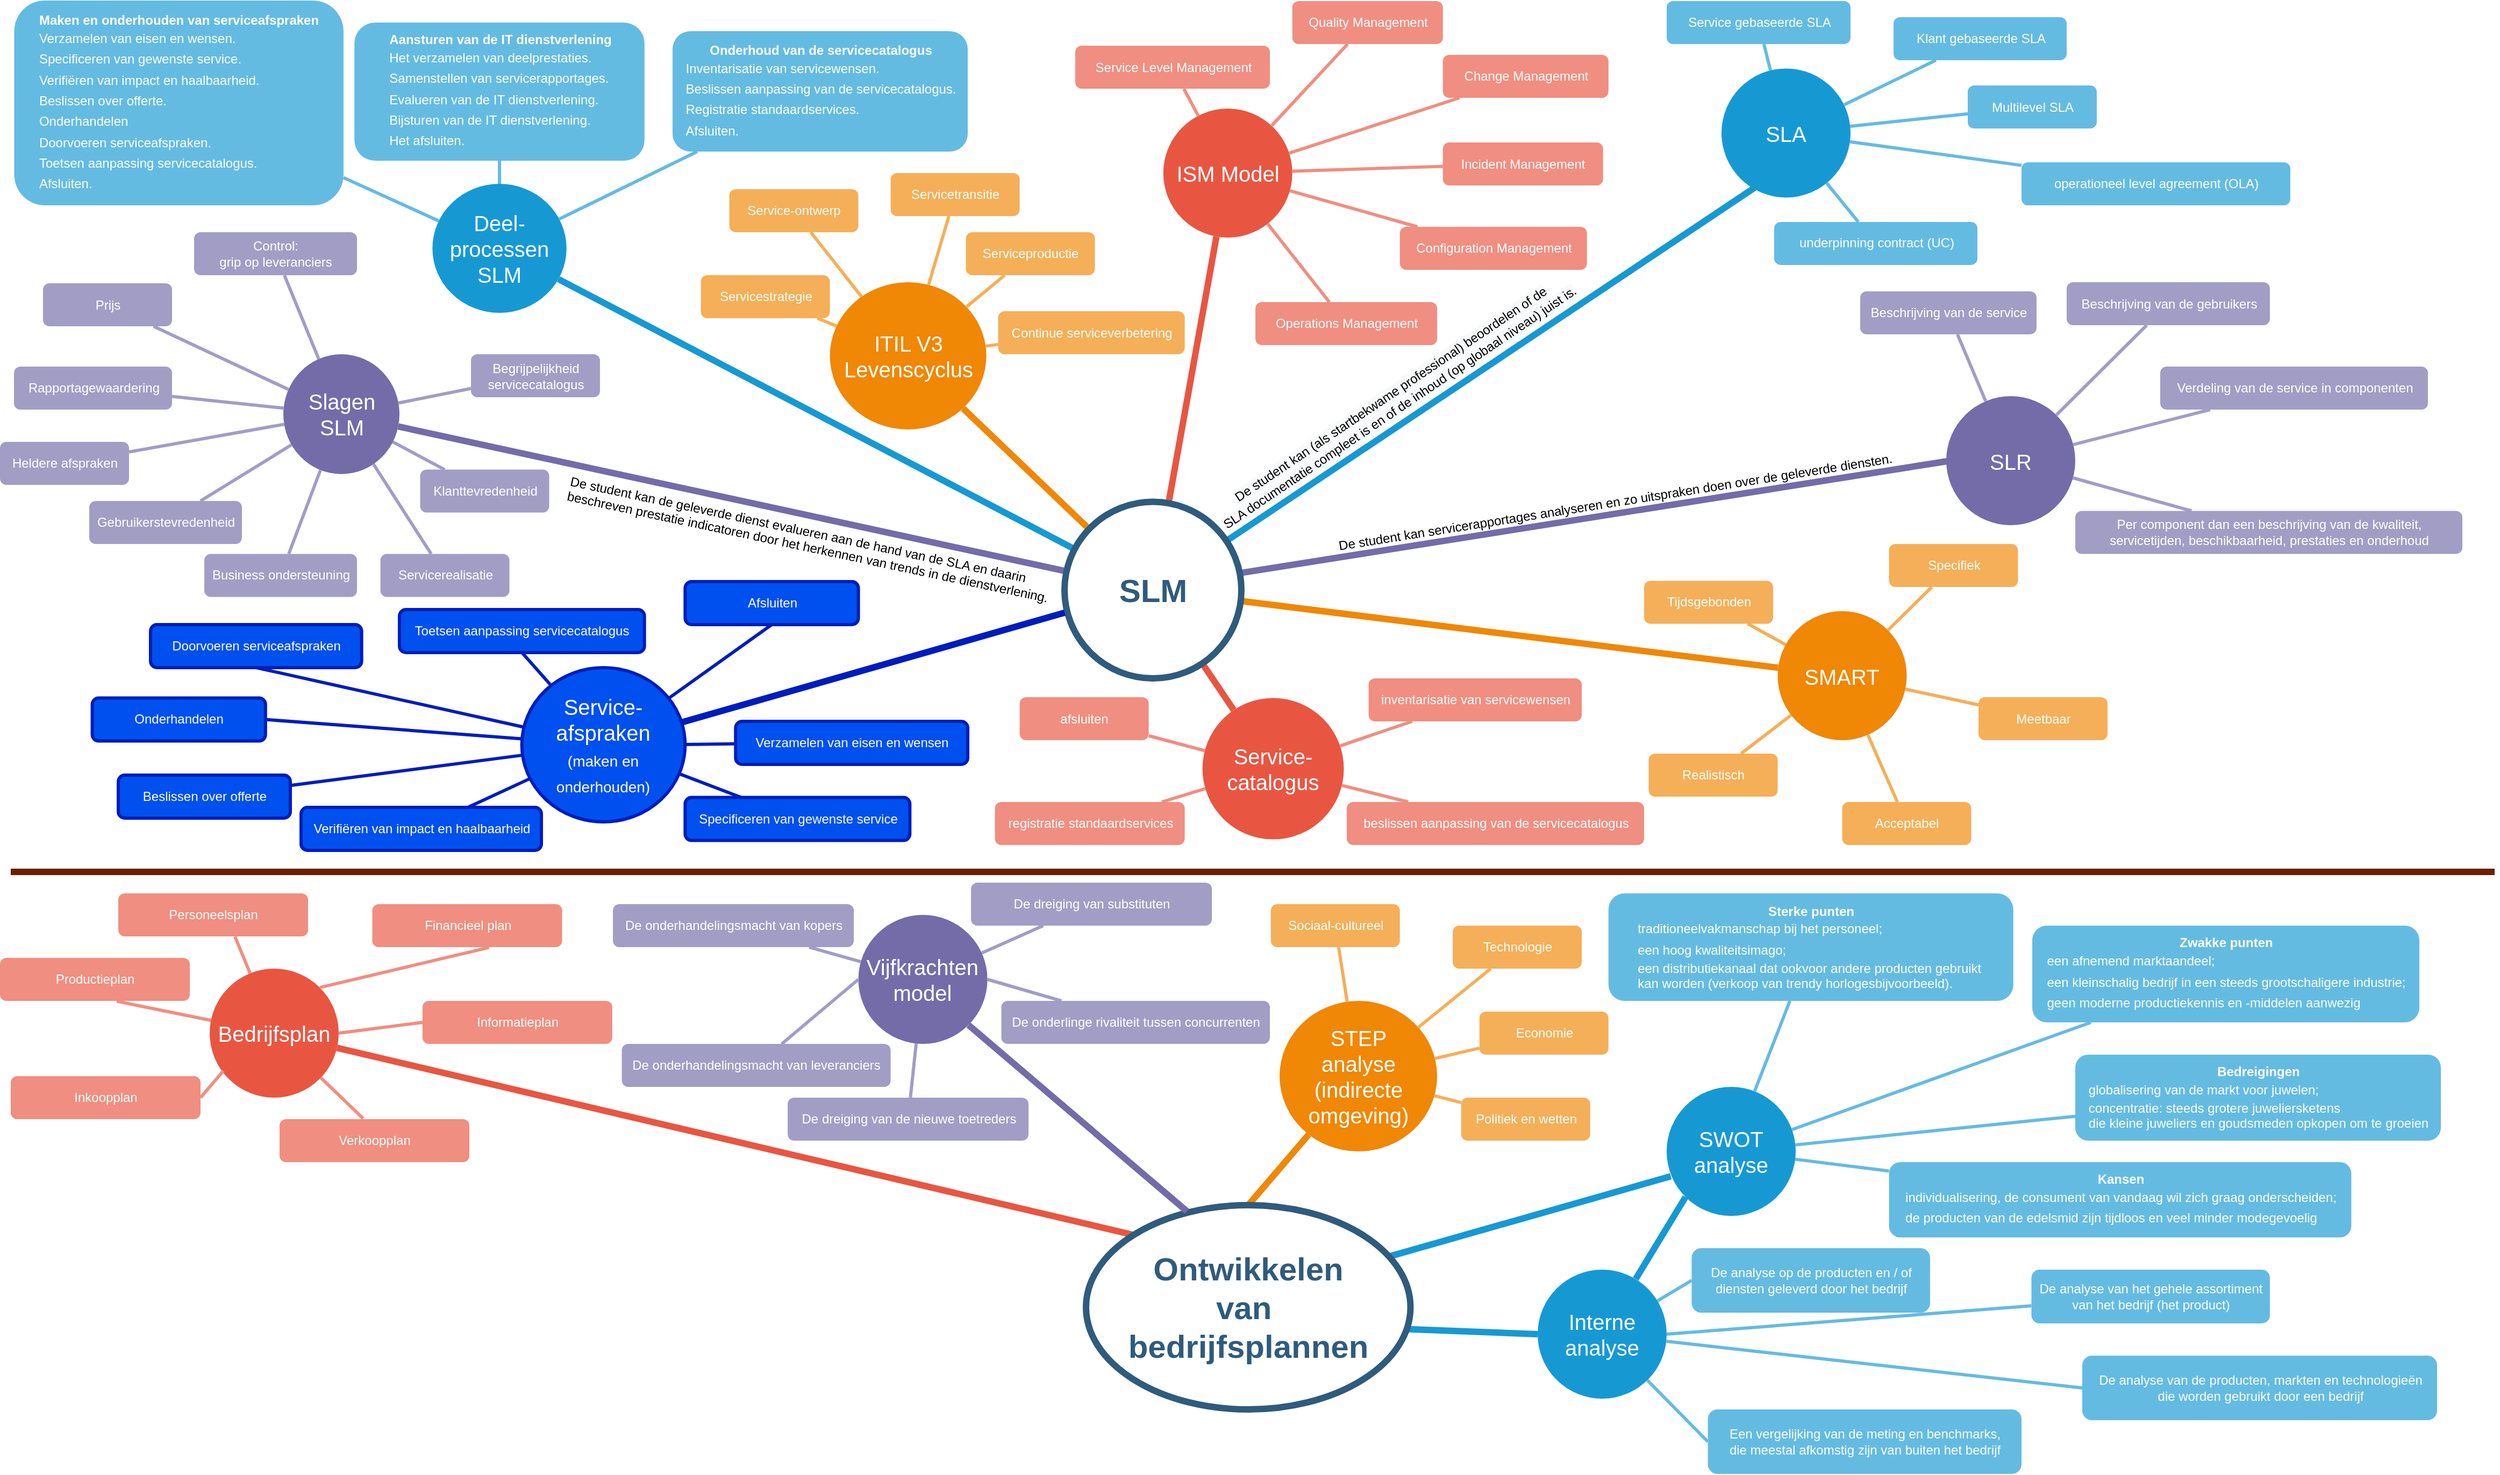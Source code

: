 <mxfile version="12.5.5" type="github">
  <diagram id="6a731a19-8d31-9384-78a2-239565b7b9f0" name="Page-1">
    <mxGraphModel dx="3595" dy="1366" grid="1" gridSize="10" guides="1" tooltips="1" connect="1" arrows="1" fold="1" page="1" pageScale="1" pageWidth="1169" pageHeight="827" background="#ffffff" math="0" shadow="0">
      <root>
        <mxCell id="0"/>
        <mxCell id="1" parent="0"/>
        <mxCell id="voT6KS4KQfKfTc6dw4Qr-1587" style="endArrow=none;strokeWidth=6;strokeColor=#1699D3;html=1;entryX=0;entryY=0.5;entryDx=0;entryDy=0;exitX=0.995;exitY=0.607;exitDx=0;exitDy=0;exitPerimeter=0;" edge="1" parent="1" target="voT6KS4KQfKfTc6dw4Qr-1586" source="61DMd2a8S4PAV4XTqUyv-1561">
          <mxGeometry relative="1" as="geometry">
            <mxPoint x="1401.68" y="1950" as="targetPoint"/>
            <mxPoint x="294.376" y="1598.709" as="sourcePoint"/>
          </mxGeometry>
        </mxCell>
        <mxCell id="voT6KS4KQfKfTc6dw4Qr-1576" style="endArrow=none;strokeWidth=6;strokeColor=#1699D3;html=1;entryX=0.032;entryY=0.693;entryDx=0;entryDy=0;entryPerimeter=0;exitX=0.935;exitY=0.251;exitDx=0;exitDy=0;exitPerimeter=0;" edge="1" parent="1" target="voT6KS4KQfKfTc6dw4Qr-1575" source="61DMd2a8S4PAV4XTqUyv-1561">
          <mxGeometry relative="1" as="geometry">
            <mxPoint x="1239.44" y="1530" as="targetPoint"/>
            <mxPoint x="240.001" y="1342.157" as="sourcePoint"/>
          </mxGeometry>
        </mxCell>
        <mxCell id="voT6KS4KQfKfTc6dw4Qr-1567" style="endArrow=none;strokeWidth=6;strokeColor=#f08705;html=1;exitX=0.5;exitY=0;exitDx=0;exitDy=0;" edge="1" parent="1" target="voT6KS4KQfKfTc6dw4Qr-1565" source="61DMd2a8S4PAV4XTqUyv-1561">
          <mxGeometry relative="1" as="geometry">
            <mxPoint x="368.516" y="1096.182" as="sourcePoint"/>
          </mxGeometry>
        </mxCell>
        <mxCell id="1350" value="Deel- processen SLM" style="ellipse;whiteSpace=wrap;html=1;shadow=0;fontFamily=Helvetica;fontSize=20;fontColor=#FFFFFF;align=center;strokeWidth=3;fillColor=#1699D3;strokeColor=none;" parent="1" vertex="1">
          <mxGeometry x="-757.84" y="190" width="124.71" height="120" as="geometry"/>
        </mxCell>
        <mxCell id="1351" value="ITIL V3&lt;br&gt;Levenscyclus" style="ellipse;whiteSpace=wrap;html=1;shadow=0;fontFamily=Helvetica;fontSize=20;fontColor=#FFFFFF;align=center;strokeWidth=3;fillColor=#F08705;strokeColor=none;gradientColor=none;" parent="1" vertex="1">
          <mxGeometry x="-388.21" y="281.5" width="145.5" height="137" as="geometry"/>
        </mxCell>
        <mxCell id="1352" value="ISM Model" style="ellipse;whiteSpace=wrap;html=1;shadow=0;fontFamily=Helvetica;fontSize=20;fontColor=#FFFFFF;align=center;strokeWidth=3;fillColor=#E85642;strokeColor=none;" parent="1" vertex="1">
          <mxGeometry x="-78.12" y="120" width="120" height="120" as="geometry"/>
        </mxCell>
        <mxCell id="1353" value="SLA" style="ellipse;whiteSpace=wrap;html=1;shadow=0;fontFamily=Helvetica;fontSize=20;fontColor=#FFFFFF;align=center;strokeWidth=3;fillColor=#1699D3;strokeColor=none;" parent="1" vertex="1">
          <mxGeometry x="441" y="82.72" width="120" height="120" as="geometry"/>
        </mxCell>
        <mxCell id="1354" value="SLR" style="ellipse;whiteSpace=wrap;html=1;shadow=0;fontFamily=Helvetica;fontSize=20;fontColor=#FFFFFF;align=center;strokeWidth=3;fillColor=#736ca8;strokeColor=none;" parent="1" vertex="1">
          <mxGeometry x="650.0" y="387.5" width="120" height="120" as="geometry"/>
        </mxCell>
        <mxCell id="1355" value="SMART" style="ellipse;whiteSpace=wrap;html=1;shadow=0;fontFamily=Helvetica;fontSize=20;fontColor=#FFFFFF;align=center;strokeWidth=3;fillColor=#F08705;strokeColor=none;" parent="1" vertex="1">
          <mxGeometry x="493.25" y="587.5" width="120" height="120" as="geometry"/>
        </mxCell>
        <mxCell id="1356" value="Service- catalogus" style="ellipse;whiteSpace=wrap;html=1;shadow=0;fontFamily=Helvetica;fontSize=20;fontColor=#FFFFFF;align=center;strokeWidth=3;fillColor=#E85642;strokeColor=none;" parent="1" vertex="1">
          <mxGeometry x="-41.71" y="668.28" width="131.5" height="131.5" as="geometry"/>
        </mxCell>
        <mxCell id="1357" value="Servicestrategie" style="rounded=1;fillColor=#f5af58;strokeColor=none;strokeWidth=3;shadow=0;html=1;fontColor=#FFFFFF;" parent="1" vertex="1">
          <mxGeometry x="-508.21" y="275" width="120" height="40" as="geometry"/>
        </mxCell>
        <mxCell id="1358" value="&lt;b&gt;Aansturen van de IT dienstverlening&lt;/b&gt;&lt;br&gt;&lt;table border=&quot;0&quot; cellpadding=&quot;0&quot; cellspacing=&quot;0&quot; width=&quot;65&quot; style=&quot;border-collapse: collapse ; width: 49pt&quot;&gt; &lt;colgroup&gt;&lt;col width=&quot;65&quot; style=&quot;width: 49pt&quot;&gt;&lt;/colgroup&gt; &lt;tbody&gt;&lt;tr style=&quot;height: 14.5pt&quot;&gt;  &lt;td height=&quot;19&quot; class=&quot;xl76&quot; width=&quot;65&quot; style=&quot;text-align: left ; height: 14.5pt ; width: 49pt&quot;&gt;Het verzamelen van deelprestaties.&lt;/td&gt; &lt;/tr&gt; &lt;tr style=&quot;height: 14.5pt&quot;&gt;  &lt;td height=&quot;19&quot; class=&quot;xl76&quot; style=&quot;text-align: left ; height: 14.5pt&quot;&gt;Samenstellen van servicerapportages.&lt;/td&gt; &lt;/tr&gt; &lt;tr style=&quot;height: 14.5pt&quot;&gt;  &lt;td height=&quot;19&quot; class=&quot;xl76&quot; style=&quot;text-align: left ; height: 14.5pt&quot;&gt;Evalueren van de IT dienstverlening.&lt;/td&gt; &lt;/tr&gt; &lt;tr style=&quot;height: 14.5pt&quot;&gt;  &lt;td height=&quot;19&quot; class=&quot;xl76&quot; style=&quot;text-align: left ; height: 14.5pt&quot;&gt;Bijsturen van de IT dienstverlening.&lt;/td&gt; &lt;/tr&gt; &lt;tr style=&quot;height: 14.5pt&quot;&gt;  &lt;td height=&quot;19&quot; class=&quot;xl76&quot; style=&quot;text-align: left ; height: 14.5pt&quot;&gt;Het afsluiten.&lt;/td&gt; &lt;/tr&gt;&lt;/tbody&gt;&lt;/table&gt;" style="rounded=1;fillColor=#64BBE2;strokeColor=none;strokeWidth=3;shadow=0;html=1;fontColor=#FFFFFF;" parent="1" vertex="1">
          <mxGeometry x="-830.39" y="40" width="269.8" height="128.5" as="geometry"/>
        </mxCell>
        <mxCell id="1359" style="endArrow=none;strokeWidth=6;strokeColor=#1699D3;html=1;" parent="1" source="1515" target="1350" edge="1">
          <mxGeometry relative="1" as="geometry"/>
        </mxCell>
        <mxCell id="1360" style="endArrow=none;strokeWidth=6;strokeColor=#f08705;html=1;" parent="1" source="1515" target="1351" edge="1">
          <mxGeometry relative="1" as="geometry"/>
        </mxCell>
        <mxCell id="1361" style="endArrow=none;strokeWidth=6;strokeColor=#E85642;html=1;" parent="1" source="1515" target="1352" edge="1">
          <mxGeometry relative="1" as="geometry"/>
        </mxCell>
        <mxCell id="1362" style="endArrow=none;strokeWidth=6;strokeColor=#1699D3;html=1;entryX=0.256;entryY=0.924;entryDx=0;entryDy=0;entryPerimeter=0;" parent="1" source="1515" target="1353" edge="1">
          <mxGeometry relative="1" as="geometry">
            <mxPoint x="980" y="710" as="targetPoint"/>
          </mxGeometry>
        </mxCell>
        <mxCell id="61DMd2a8S4PAV4XTqUyv-1545" value="&lt;span style=&quot;text-align: left ; background-color: rgb(248 , 249 , 250)&quot;&gt;De student kan (als startbekwame professional) beoordelen of de &lt;br&gt;SLA documentatie compleet is en of de inhoud (op globaal niveau) juist is.&lt;/span&gt;" style="text;html=1;align=center;verticalAlign=middle;resizable=0;points=[];labelBackgroundColor=#ffffff;rotation=326;" parent="1362" vertex="1" connectable="0">
          <mxGeometry x="-0.163" y="1" relative="1" as="geometry">
            <mxPoint x="-49.42" y="8" as="offset"/>
          </mxGeometry>
        </mxCell>
        <mxCell id="1363" style="endArrow=none;strokeWidth=6;strokeColor=#736CA8;html=1;" parent="1" source="1515" target="1516" edge="1">
          <mxGeometry relative="1" as="geometry"/>
        </mxCell>
        <mxCell id="1364" style="endArrow=none;strokeWidth=6;strokeColor=#736ca8;html=1;exitX=0.997;exitY=0.403;exitDx=0;exitDy=0;exitPerimeter=0;" parent="1" source="1515" edge="1">
          <mxGeometry relative="1" as="geometry">
            <mxPoint x="380" y="470" as="sourcePoint"/>
            <mxPoint x="651" y="448" as="targetPoint"/>
          </mxGeometry>
        </mxCell>
        <mxCell id="1365" value="" style="edgeStyle=none;endArrow=none;strokeWidth=6;strokeColor=#F08705;html=1;" parent="1" source="1515" target="1355" edge="1">
          <mxGeometry x="-927.21" y="170" width="100" height="100" as="geometry">
            <mxPoint x="-927.21" y="270" as="sourcePoint"/>
            <mxPoint x="-827.21" y="170" as="targetPoint"/>
          </mxGeometry>
        </mxCell>
        <mxCell id="1366" value="" style="edgeStyle=none;endArrow=none;strokeWidth=6;strokeColor=#E85642;html=1;" parent="1" source="1515" target="1356" edge="1">
          <mxGeometry x="-927.21" y="170" width="100" height="100" as="geometry">
            <mxPoint x="-927.21" y="270" as="sourcePoint"/>
            <mxPoint x="-827.21" y="170" as="targetPoint"/>
          </mxGeometry>
        </mxCell>
        <mxCell id="1367" value="&lt;b&gt;Maken en onderhouden van serviceafspraken&lt;/b&gt;&lt;br&gt;&lt;table border=&quot;0&quot; cellpadding=&quot;0&quot; cellspacing=&quot;0&quot; width=&quot;65&quot; style=&quot;border-collapse: collapse ; width: 49pt&quot;&gt; &lt;colgroup&gt;&lt;col width=&quot;65&quot; style=&quot;width: 49pt&quot;&gt;&lt;/colgroup&gt; &lt;tbody&gt;&lt;tr style=&quot;height: 14.5pt&quot;&gt;  &lt;td height=&quot;19&quot; class=&quot;xl76&quot; width=&quot;65&quot; style=&quot;text-align: left ; height: 14.5pt ; width: 49pt&quot;&gt;Verzamelen van eisen en wensen.&lt;/td&gt; &lt;/tr&gt; &lt;tr style=&quot;height: 14.5pt&quot;&gt;  &lt;td height=&quot;19&quot; class=&quot;xl76&quot; style=&quot;text-align: left ; height: 14.5pt&quot;&gt;Specificeren van gewenste service.&lt;/td&gt; &lt;/tr&gt; &lt;tr style=&quot;height: 14.5pt&quot;&gt;  &lt;td height=&quot;19&quot; class=&quot;xl76&quot; style=&quot;text-align: left ; height: 14.5pt&quot;&gt;Verifiëren van impact en haalbaarheid.&lt;/td&gt; &lt;/tr&gt; &lt;tr style=&quot;height: 14.5pt&quot;&gt;  &lt;td height=&quot;19&quot; class=&quot;xl76&quot; style=&quot;text-align: left ; height: 14.5pt&quot;&gt;Beslissen over offerte.&lt;/td&gt; &lt;/tr&gt; &lt;tr style=&quot;height: 14.5pt&quot;&gt;  &lt;td height=&quot;19&quot; class=&quot;xl76&quot; style=&quot;text-align: left ; height: 14.5pt&quot;&gt;Onderhandelen&lt;/td&gt; &lt;/tr&gt; &lt;tr style=&quot;height: 14.5pt&quot;&gt;  &lt;td height=&quot;19&quot; class=&quot;xl76&quot; style=&quot;text-align: left ; height: 14.5pt&quot;&gt;Doorvoeren serviceafspraken.&lt;/td&gt; &lt;/tr&gt; &lt;tr style=&quot;height: 14.5pt&quot;&gt;  &lt;td height=&quot;19&quot; class=&quot;xl76&quot; style=&quot;text-align: left ; height: 14.5pt&quot;&gt;Toetsen aanpassing servicecatalogus.&lt;/td&gt; &lt;/tr&gt; &lt;tr style=&quot;height: 14.5pt&quot;&gt;  &lt;td height=&quot;19&quot; class=&quot;xl76&quot; style=&quot;text-align: left ; height: 14.5pt&quot;&gt;Afsluiten.&lt;/td&gt; &lt;/tr&gt;&lt;/tbody&gt;&lt;/table&gt;" style="rounded=1;fillColor=#64BBE2;strokeColor=none;strokeWidth=3;shadow=0;html=1;fontColor=#FFFFFF;" parent="1" vertex="1">
          <mxGeometry x="-1146.75" y="19.5" width="306.21" height="190.5" as="geometry"/>
        </mxCell>
        <mxCell id="1368" value="&lt;b&gt;Onderhoud van de servicecatalogus&lt;/b&gt;&lt;br&gt;&lt;table border=&quot;0&quot; cellpadding=&quot;0&quot; cellspacing=&quot;0&quot; width=&quot;65&quot; style=&quot;border-collapse: collapse ; width: 49pt&quot;&gt; &lt;colgroup&gt;&lt;col width=&quot;65&quot; style=&quot;width: 49pt&quot;&gt;&lt;/colgroup&gt; &lt;tbody&gt;&lt;tr style=&quot;height: 14.5pt&quot;&gt;  &lt;td height=&quot;19&quot; class=&quot;xl76&quot; width=&quot;65&quot; style=&quot;text-align: left ; height: 14.5pt ; width: 49pt&quot;&gt;Inventarisatie van servicewensen.&lt;/td&gt; &lt;/tr&gt; &lt;tr style=&quot;height: 14.5pt&quot;&gt;  &lt;td height=&quot;19&quot; class=&quot;xl76&quot; style=&quot;text-align: left ; height: 14.5pt&quot;&gt;Beslissen aanpassing van de servicecatalogus.&lt;/td&gt; &lt;/tr&gt; &lt;tr style=&quot;height: 14.5pt&quot;&gt;  &lt;td height=&quot;19&quot; class=&quot;xl76&quot; style=&quot;text-align: left ; height: 14.5pt&quot;&gt;Registratie standaardservices.&lt;/td&gt; &lt;/tr&gt; &lt;tr style=&quot;height: 14.5pt&quot;&gt;  &lt;td height=&quot;19&quot; class=&quot;xl76&quot; style=&quot;text-align: left ; height: 14.5pt&quot;&gt;Afsluiten.&lt;/td&gt; &lt;/tr&gt;&lt;/tbody&gt;&lt;/table&gt;" style="rounded=1;fillColor=#64BBE2;strokeColor=none;strokeWidth=3;shadow=0;html=1;fontColor=#FFFFFF;" parent="1" vertex="1">
          <mxGeometry x="-534.54" y="48" width="274.54" height="112" as="geometry"/>
        </mxCell>
        <mxCell id="1378" value="" style="edgeStyle=none;endArrow=none;strokeWidth=3;strokeColor=#64BBE2;html=1;" parent="1" source="1350" target="1367" edge="1">
          <mxGeometry x="-1329.71" width="100" height="100" as="geometry">
            <mxPoint x="-1329.71" y="100" as="sourcePoint"/>
            <mxPoint x="-1229.71" as="targetPoint"/>
          </mxGeometry>
        </mxCell>
        <mxCell id="1379" value="" style="edgeStyle=none;endArrow=none;strokeWidth=3;strokeColor=#64BBE2;html=1;" parent="1" source="1350" target="1358" edge="1">
          <mxGeometry x="-1329.71" width="100" height="100" as="geometry">
            <mxPoint x="-1329.71" y="100" as="sourcePoint"/>
            <mxPoint x="-1229.71" as="targetPoint"/>
          </mxGeometry>
        </mxCell>
        <mxCell id="1380" value="" style="edgeStyle=none;endArrow=none;strokeWidth=3;strokeColor=#64BBE2;html=1;" parent="1" source="1350" target="1368" edge="1">
          <mxGeometry x="-1329.71" width="100" height="100" as="geometry">
            <mxPoint x="-1329.71" y="100" as="sourcePoint"/>
            <mxPoint x="-1229.71" as="targetPoint"/>
          </mxGeometry>
        </mxCell>
        <mxCell id="1388" value="Service-ontwerp" style="rounded=1;fillColor=#f5af58;strokeColor=none;strokeWidth=3;shadow=0;html=1;fontColor=#FFFFFF;" parent="1" vertex="1">
          <mxGeometry x="-481.71" y="195" width="120" height="40" as="geometry"/>
        </mxCell>
        <mxCell id="1389" value="Servicetransitie" style="rounded=1;fillColor=#f5af58;strokeColor=none;strokeWidth=3;shadow=0;html=1;fontColor=#FFFFFF;" parent="1" vertex="1">
          <mxGeometry x="-331.71" y="180" width="120" height="40" as="geometry"/>
        </mxCell>
        <mxCell id="1390" value="Serviceproductie" style="rounded=1;fillColor=#f5af58;strokeColor=none;strokeWidth=3;shadow=0;html=1;fontColor=#FFFFFF;" parent="1" vertex="1">
          <mxGeometry x="-261.71" y="235" width="120" height="40" as="geometry"/>
        </mxCell>
        <mxCell id="1391" value="Continue serviceverbetering" style="rounded=1;fillColor=#f5af58;strokeColor=none;strokeWidth=3;shadow=0;html=1;fontColor=#FFFFFF;" parent="1" vertex="1">
          <mxGeometry x="-231.71" y="308.5" width="173.5" height="40" as="geometry"/>
        </mxCell>
        <mxCell id="1399" value="" style="edgeStyle=none;endArrow=none;strokeWidth=3;strokeColor=#F5AF58;html=1;" parent="1" source="1351" target="1357" edge="1">
          <mxGeometry x="-1104.71" y="-35" width="100" height="100" as="geometry">
            <mxPoint x="-1104.71" y="65" as="sourcePoint"/>
            <mxPoint x="-1004.71" y="-35" as="targetPoint"/>
          </mxGeometry>
        </mxCell>
        <mxCell id="1400" value="" style="edgeStyle=none;endArrow=none;strokeWidth=3;strokeColor=#F5AF58;html=1;" parent="1" source="1351" target="1388" edge="1">
          <mxGeometry x="-1104.71" y="-35" width="100" height="100" as="geometry">
            <mxPoint x="-1104.71" y="65" as="sourcePoint"/>
            <mxPoint x="-1004.71" y="-35" as="targetPoint"/>
          </mxGeometry>
        </mxCell>
        <mxCell id="1401" value="" style="edgeStyle=none;endArrow=none;strokeWidth=3;strokeColor=#F5AF58;html=1;" parent="1" source="1351" target="1389" edge="1">
          <mxGeometry x="-1104.71" y="-35" width="100" height="100" as="geometry">
            <mxPoint x="-1104.71" y="65" as="sourcePoint"/>
            <mxPoint x="-1004.71" y="-35" as="targetPoint"/>
          </mxGeometry>
        </mxCell>
        <mxCell id="1402" value="" style="edgeStyle=none;endArrow=none;strokeWidth=3;strokeColor=#F5AF58;html=1;" parent="1" source="1351" target="1390" edge="1">
          <mxGeometry x="-1104.71" y="-35" width="100" height="100" as="geometry">
            <mxPoint x="-1104.71" y="65" as="sourcePoint"/>
            <mxPoint x="-1004.71" y="-35" as="targetPoint"/>
          </mxGeometry>
        </mxCell>
        <mxCell id="1403" value="" style="edgeStyle=none;endArrow=none;strokeWidth=3;strokeColor=#F5AF58;html=1;" parent="1" source="1351" target="1391" edge="1">
          <mxGeometry x="-1104.71" y="-35" width="100" height="100" as="geometry">
            <mxPoint x="-1104.71" y="65" as="sourcePoint"/>
            <mxPoint x="-1004.71" y="-35" as="targetPoint"/>
          </mxGeometry>
        </mxCell>
        <mxCell id="1413" value="Service Level Management" style="rounded=1;fillColor=#f08e81;strokeColor=none;strokeWidth=3;shadow=0;html=1;fontColor=#FFFFFF;" parent="1" vertex="1">
          <mxGeometry x="-160.0" y="61.5" width="181" height="40" as="geometry"/>
        </mxCell>
        <mxCell id="1414" value="Quality Management" style="rounded=1;fillColor=#f08e81;strokeColor=none;strokeWidth=3;shadow=0;html=1;fontColor=#FFFFFF;" parent="1" vertex="1">
          <mxGeometry x="41.88" y="20" width="140" height="40" as="geometry"/>
        </mxCell>
        <mxCell id="1415" value="Change Management" style="rounded=1;fillColor=#f08e81;strokeColor=none;strokeWidth=3;shadow=0;html=1;fontColor=#FFFFFF;" parent="1" vertex="1">
          <mxGeometry x="181.88" y="70" width="154" height="40" as="geometry"/>
        </mxCell>
        <mxCell id="1416" value="Incident Management" style="rounded=1;fillColor=#f08e81;strokeColor=none;strokeWidth=3;shadow=0;html=1;fontColor=#FFFFFF;" parent="1" vertex="1">
          <mxGeometry x="181.88" y="151.5" width="149" height="40" as="geometry"/>
        </mxCell>
        <mxCell id="1417" value="Configuration Management" style="rounded=1;fillColor=#f08e81;strokeColor=none;strokeWidth=3;shadow=0;html=1;fontColor=#FFFFFF;" parent="1" vertex="1">
          <mxGeometry x="141.88" y="230" width="174" height="40" as="geometry"/>
        </mxCell>
        <mxCell id="1418" value="Operations Management" style="rounded=1;fillColor=#f08e81;strokeColor=none;strokeWidth=3;shadow=0;html=1;fontColor=#FFFFFF;" parent="1" vertex="1">
          <mxGeometry x="7.54" y="300" width="169" height="40" as="geometry"/>
        </mxCell>
        <mxCell id="1424" value="" style="edgeStyle=none;endArrow=none;strokeWidth=3;strokeColor=#F08E81;html=1;" parent="1" source="1352" target="1413" edge="1">
          <mxGeometry x="-1077.21" y="50" width="100" height="100" as="geometry">
            <mxPoint x="-1077.21" y="150" as="sourcePoint"/>
            <mxPoint x="-977.21" y="50" as="targetPoint"/>
          </mxGeometry>
        </mxCell>
        <mxCell id="1425" value="" style="edgeStyle=none;endArrow=none;strokeWidth=3;strokeColor=#F08E81;html=1;" parent="1" source="1352" target="1414" edge="1">
          <mxGeometry x="-1077.21" y="50" width="100" height="100" as="geometry">
            <mxPoint x="-1077.21" y="150" as="sourcePoint"/>
            <mxPoint x="-977.21" y="50" as="targetPoint"/>
          </mxGeometry>
        </mxCell>
        <mxCell id="1426" value="" style="edgeStyle=none;endArrow=none;strokeWidth=3;strokeColor=#F08E81;html=1;" parent="1" source="1352" target="1415" edge="1">
          <mxGeometry x="-1077.21" y="50" width="100" height="100" as="geometry">
            <mxPoint x="-1077.21" y="150" as="sourcePoint"/>
            <mxPoint x="-977.21" y="50" as="targetPoint"/>
          </mxGeometry>
        </mxCell>
        <mxCell id="1427" value="" style="edgeStyle=none;endArrow=none;strokeWidth=3;strokeColor=#F08E81;html=1;" parent="1" source="1352" target="1416" edge="1">
          <mxGeometry x="-1077.21" y="50" width="100" height="100" as="geometry">
            <mxPoint x="-1077.21" y="150" as="sourcePoint"/>
            <mxPoint x="-977.21" y="50" as="targetPoint"/>
          </mxGeometry>
        </mxCell>
        <mxCell id="1428" value="" style="edgeStyle=none;endArrow=none;strokeWidth=3;strokeColor=#F08E81;html=1;" parent="1" source="1352" target="1417" edge="1">
          <mxGeometry x="-1077.21" y="50" width="100" height="100" as="geometry">
            <mxPoint x="-1077.21" y="150" as="sourcePoint"/>
            <mxPoint x="-977.21" y="50" as="targetPoint"/>
          </mxGeometry>
        </mxCell>
        <mxCell id="1429" value="" style="edgeStyle=none;endArrow=none;strokeWidth=3;strokeColor=#F08E81;html=1;" parent="1" source="1352" target="1418" edge="1">
          <mxGeometry x="-1077.21" y="50" width="100" height="100" as="geometry">
            <mxPoint x="-1077.21" y="150" as="sourcePoint"/>
            <mxPoint x="-977.21" y="50" as="targetPoint"/>
          </mxGeometry>
        </mxCell>
        <mxCell id="1435" value="Service gebaseerde SLA" style="rounded=1;fillColor=#64BBE2;strokeColor=none;strokeWidth=3;shadow=0;html=1;fontColor=#FFFFFF;" parent="1" vertex="1">
          <mxGeometry x="390" y="20" width="171" height="40" as="geometry"/>
        </mxCell>
        <mxCell id="1436" value="Klant gebaseerde SLA" style="rounded=1;fillColor=#64BBE2;strokeColor=none;strokeWidth=3;shadow=0;html=1;fontColor=#FFFFFF;" parent="1" vertex="1">
          <mxGeometry x="601" y="35" width="161" height="40" as="geometry"/>
        </mxCell>
        <mxCell id="1437" value="Multilevel SLA" style="rounded=1;fillColor=#64BBE2;strokeColor=none;strokeWidth=3;shadow=0;html=1;fontColor=#FFFFFF;" parent="1" vertex="1">
          <mxGeometry x="670" y="98.5" width="120" height="40" as="geometry"/>
        </mxCell>
        <mxCell id="1439" value="underpinning contract (UC)" style="rounded=1;fillColor=#64BBE2;strokeColor=none;strokeWidth=3;shadow=0;html=1;fontColor=#FFFFFF;" parent="1" vertex="1">
          <mxGeometry x="490" y="225.44" width="189" height="40" as="geometry"/>
        </mxCell>
        <mxCell id="1440" value="operationeel level agreement (OLA)" style="rounded=1;fillColor=#64BBE2;strokeColor=none;strokeWidth=3;shadow=0;html=1;fontColor=#FFFFFF;" parent="1" vertex="1">
          <mxGeometry x="720" y="170" width="250" height="40" as="geometry"/>
        </mxCell>
        <mxCell id="1446" value="" style="edgeStyle=none;endArrow=none;strokeWidth=3;strokeColor=#64BBE2;html=1;" parent="1" source="1353" target="1435" edge="1">
          <mxGeometry x="-1132.21" y="140" width="100" height="100" as="geometry">
            <mxPoint x="-1132.21" y="240" as="sourcePoint"/>
            <mxPoint x="-1032.21" y="140" as="targetPoint"/>
          </mxGeometry>
        </mxCell>
        <mxCell id="1447" value="" style="edgeStyle=none;endArrow=none;strokeWidth=3;strokeColor=#64BBE2;html=1;" parent="1" source="1353" target="1436" edge="1">
          <mxGeometry x="-1132.21" y="140" width="100" height="100" as="geometry">
            <mxPoint x="-1132.21" y="240" as="sourcePoint"/>
            <mxPoint x="-1032.21" y="140" as="targetPoint"/>
          </mxGeometry>
        </mxCell>
        <mxCell id="1448" value="" style="edgeStyle=none;endArrow=none;strokeWidth=3;strokeColor=#64BBE2;html=1;" parent="1" source="1353" target="1437" edge="1">
          <mxGeometry x="-1132.21" y="140" width="100" height="100" as="geometry">
            <mxPoint x="-1132.21" y="240" as="sourcePoint"/>
            <mxPoint x="-1032.21" y="140" as="targetPoint"/>
          </mxGeometry>
        </mxCell>
        <mxCell id="1450" value="" style="edgeStyle=none;endArrow=none;strokeWidth=3;strokeColor=#64BBE2;html=1;" parent="1" source="1353" target="1439" edge="1">
          <mxGeometry x="-1132.21" y="140" width="100" height="100" as="geometry">
            <mxPoint x="-1132.21" y="240" as="sourcePoint"/>
            <mxPoint x="-1032.21" y="140" as="targetPoint"/>
          </mxGeometry>
        </mxCell>
        <mxCell id="1451" value="" style="edgeStyle=none;endArrow=none;strokeWidth=3;strokeColor=#64BBE2;html=1;" parent="1" source="1353" target="1440" edge="1">
          <mxGeometry x="-1132.21" y="140" width="100" height="100" as="geometry">
            <mxPoint x="-1132.21" y="240" as="sourcePoint"/>
            <mxPoint x="-1032.21" y="140" as="targetPoint"/>
          </mxGeometry>
        </mxCell>
        <mxCell id="1457" value="Beschrijving van de service" style="rounded=1;fillColor=#a29dc5;strokeColor=none;strokeWidth=3;shadow=0;html=1;fontColor=#FFFFFF;" parent="1" vertex="1">
          <mxGeometry x="570.0" y="290" width="164" height="40" as="geometry"/>
        </mxCell>
        <mxCell id="1459" value="Beschrijving van de gebruikers" style="rounded=1;fillColor=#a29dc5;strokeColor=none;strokeWidth=3;shadow=0;html=1;fontColor=#FFFFFF;" parent="1" vertex="1">
          <mxGeometry x="762.0" y="281.5" width="189" height="40" as="geometry"/>
        </mxCell>
        <mxCell id="1460" value="Verdeling van de service in componenten" style="rounded=1;fillColor=#a29dc5;strokeColor=none;strokeWidth=3;shadow=0;html=1;fontColor=#FFFFFF;" parent="1" vertex="1">
          <mxGeometry x="849.0" y="360" width="249" height="40" as="geometry"/>
        </mxCell>
        <mxCell id="1461" value="Per component dan een beschrijving van de kwaliteit, &lt;br&gt;servicetijden, beschikbaarheid, prestaties en onderhoud" style="rounded=1;fillColor=#a29dc5;strokeColor=none;strokeWidth=3;shadow=0;html=1;fontColor=#FFFFFF;" parent="1" vertex="1">
          <mxGeometry x="770.0" y="494.22" width="360" height="40" as="geometry"/>
        </mxCell>
        <mxCell id="1463" value="" style="edgeStyle=none;endArrow=none;strokeWidth=3;strokeColor=#A29DC5;html=1;" parent="1" source="1354" target="1460" edge="1">
          <mxGeometry x="-857.21" y="-160" width="100" height="100" as="geometry">
            <mxPoint x="-857.21" y="-60" as="sourcePoint"/>
            <mxPoint x="-757.21" y="-160" as="targetPoint"/>
          </mxGeometry>
        </mxCell>
        <mxCell id="1464" value="" style="edgeStyle=none;endArrow=none;strokeWidth=3;strokeColor=#A29DC5;html=1;" parent="1" source="1354" target="1461" edge="1">
          <mxGeometry x="-857.21" y="-160" width="100" height="100" as="geometry">
            <mxPoint x="-857.21" y="-60" as="sourcePoint"/>
            <mxPoint x="-757.21" y="-160" as="targetPoint"/>
          </mxGeometry>
        </mxCell>
        <mxCell id="1467" value="" style="edgeStyle=none;endArrow=none;strokeWidth=3;strokeColor=#A29DC5;html=1;" parent="1" source="1354" target="1457" edge="1">
          <mxGeometry x="-857.21" y="-160" width="100" height="100" as="geometry">
            <mxPoint x="-857.21" y="-60" as="sourcePoint"/>
            <mxPoint x="-757.21" y="-160" as="targetPoint"/>
          </mxGeometry>
        </mxCell>
        <mxCell id="1468" value="Meetbaar" style="rounded=1;fillColor=#f5af58;strokeColor=none;strokeWidth=3;shadow=0;html=1;fontColor=#FFFFFF;" parent="1" vertex="1">
          <mxGeometry x="680" y="667.5" width="120" height="40" as="geometry"/>
        </mxCell>
        <mxCell id="1469" value="Acceptabel" style="rounded=1;fillColor=#f5af58;strokeColor=none;strokeWidth=3;shadow=0;html=1;fontColor=#FFFFFF;" parent="1" vertex="1">
          <mxGeometry x="553.25" y="765" width="120" height="40" as="geometry"/>
        </mxCell>
        <mxCell id="1470" value="Realistisch" style="rounded=1;fillColor=#f5af58;strokeColor=none;strokeWidth=3;shadow=0;html=1;fontColor=#FFFFFF;" parent="1" vertex="1">
          <mxGeometry x="373.25" y="720" width="120" height="40" as="geometry"/>
        </mxCell>
        <mxCell id="1471" value="Tijdsgebonden" style="rounded=1;fillColor=#f5af58;strokeColor=none;strokeWidth=3;shadow=0;html=1;fontColor=#FFFFFF;" parent="1" vertex="1">
          <mxGeometry x="369" y="559.22" width="120" height="40" as="geometry"/>
        </mxCell>
        <mxCell id="1478" value="Specifiek" style="rounded=1;fillColor=#f5af58;strokeColor=none;strokeWidth=3;shadow=0;html=1;fontColor=#FFFFFF;" parent="1" vertex="1">
          <mxGeometry x="596.75" y="525" width="120" height="40" as="geometry"/>
        </mxCell>
        <mxCell id="1479" value="" style="edgeStyle=none;endArrow=none;strokeWidth=3;strokeColor=#F5AF58;html=1;" parent="1" source="1355" target="1478" edge="1">
          <mxGeometry x="-864.71" y="-17.5" width="100" height="100" as="geometry">
            <mxPoint x="-864.71" y="82.5" as="sourcePoint"/>
            <mxPoint x="-764.71" y="-17.5" as="targetPoint"/>
          </mxGeometry>
        </mxCell>
        <mxCell id="1480" value="" style="edgeStyle=none;endArrow=none;strokeWidth=3;strokeColor=#F5AF58;html=1;" parent="1" source="1355" target="1468" edge="1">
          <mxGeometry x="-864.71" y="-17.5" width="100" height="100" as="geometry">
            <mxPoint x="-864.71" y="82.5" as="sourcePoint"/>
            <mxPoint x="-764.71" y="-17.5" as="targetPoint"/>
          </mxGeometry>
        </mxCell>
        <mxCell id="1481" value="" style="edgeStyle=none;endArrow=none;strokeWidth=3;strokeColor=#F5AF58;html=1;" parent="1" source="1355" target="1469" edge="1">
          <mxGeometry x="-864.71" y="-17.5" width="100" height="100" as="geometry">
            <mxPoint x="-864.71" y="82.5" as="sourcePoint"/>
            <mxPoint x="-764.71" y="-17.5" as="targetPoint"/>
          </mxGeometry>
        </mxCell>
        <mxCell id="1482" value="" style="edgeStyle=none;endArrow=none;strokeWidth=3;strokeColor=#F5AF58;html=1;" parent="1" source="1355" target="1470" edge="1">
          <mxGeometry x="-864.71" y="-17.5" width="100" height="100" as="geometry">
            <mxPoint x="-864.71" y="82.5" as="sourcePoint"/>
            <mxPoint x="-764.71" y="-17.5" as="targetPoint"/>
          </mxGeometry>
        </mxCell>
        <mxCell id="1483" value="" style="edgeStyle=none;endArrow=none;strokeWidth=3;strokeColor=#F5AF58;html=1;" parent="1" source="1355" target="1471" edge="1">
          <mxGeometry x="-864.71" y="-17.5" width="100" height="100" as="geometry">
            <mxPoint x="-864.71" y="82.5" as="sourcePoint"/>
            <mxPoint x="-764.71" y="-17.5" as="targetPoint"/>
          </mxGeometry>
        </mxCell>
        <mxCell id="1498" value="afsluiten" style="rounded=1;fillColor=#f08e81;strokeColor=none;strokeWidth=3;shadow=0;html=1;fontColor=#FFFFFF;" parent="1" vertex="1">
          <mxGeometry x="-211.71" y="667.5" width="120" height="40" as="geometry"/>
        </mxCell>
        <mxCell id="1499" value="registratie standaardservices" style="rounded=1;fillColor=#f08e81;strokeColor=none;strokeWidth=3;shadow=0;html=1;fontColor=#FFFFFF;" parent="1" vertex="1">
          <mxGeometry x="-234.71" y="765" width="176.5" height="40" as="geometry"/>
        </mxCell>
        <mxCell id="1500" value="beslissen aanpassing van de servicecatalogus" style="rounded=1;fillColor=#f08e81;strokeColor=none;strokeWidth=3;shadow=0;html=1;fontColor=#FFFFFF;" parent="1" vertex="1">
          <mxGeometry x="92.5" y="765" width="276.5" height="40" as="geometry"/>
        </mxCell>
        <mxCell id="1501" value="inventarisatie van servicewensen" style="rounded=1;fillColor=#f08e81;strokeColor=none;strokeWidth=3;shadow=0;html=1;fontColor=#FFFFFF;" parent="1" vertex="1">
          <mxGeometry x="112.79" y="650" width="198.25" height="40" as="geometry"/>
        </mxCell>
        <mxCell id="1502" value="" style="edgeStyle=none;endArrow=none;strokeWidth=3;strokeColor=#F08E81;html=1;" parent="1" source="1356" target="1501" edge="1">
          <mxGeometry x="-919.71" y="-5" width="100" height="100" as="geometry">
            <mxPoint x="-919.71" y="95" as="sourcePoint"/>
            <mxPoint x="-819.71" y="-5" as="targetPoint"/>
          </mxGeometry>
        </mxCell>
        <mxCell id="1511" value="" style="edgeStyle=none;endArrow=none;strokeWidth=3;strokeColor=#F08E81;html=1;" parent="1" source="1356" target="1498" edge="1">
          <mxGeometry x="-919.71" y="-5" width="100" height="100" as="geometry">
            <mxPoint x="-919.71" y="95" as="sourcePoint"/>
            <mxPoint x="-819.71" y="-5" as="targetPoint"/>
          </mxGeometry>
        </mxCell>
        <mxCell id="1512" value="" style="edgeStyle=none;endArrow=none;strokeWidth=3;strokeColor=#F08E81;html=1;" parent="1" source="1356" target="1499" edge="1">
          <mxGeometry x="-919.71" y="-5" width="100" height="100" as="geometry">
            <mxPoint x="-919.71" y="95" as="sourcePoint"/>
            <mxPoint x="-819.71" y="-5" as="targetPoint"/>
          </mxGeometry>
        </mxCell>
        <mxCell id="1513" value="" style="edgeStyle=none;endArrow=none;strokeWidth=3;strokeColor=#F08E81;html=1;" parent="1" source="1356" target="1500" edge="1">
          <mxGeometry x="-919.71" y="-5" width="100" height="100" as="geometry">
            <mxPoint x="-919.71" y="95" as="sourcePoint"/>
            <mxPoint x="-819.71" y="-5" as="targetPoint"/>
          </mxGeometry>
        </mxCell>
        <mxCell id="1515" value="SLM" style="ellipse;whiteSpace=wrap;html=1;shadow=0;fontFamily=Helvetica;fontSize=30;fontColor=#2F5B7C;align=center;strokeColor=#2F5B7C;strokeWidth=6;fillColor=#FFFFFF;fontStyle=1;gradientColor=none;" parent="1" vertex="1">
          <mxGeometry x="-170" y="485.78" width="164.5" height="164.22" as="geometry"/>
        </mxCell>
        <mxCell id="1516" value="Slagen SLM" style="ellipse;whiteSpace=wrap;html=1;shadow=0;fontFamily=Helvetica;fontSize=20;fontColor=#FFFFFF;align=center;strokeWidth=3;fillColor=#736ca8;strokeColor=none;" parent="1" vertex="1">
          <mxGeometry x="-896.5" y="348.5" width="108" height="111.5" as="geometry"/>
        </mxCell>
        <mxCell id="1517" value="Control: &lt;br&gt;grip op leveranciers" style="rounded=1;fillColor=#a29dc5;strokeColor=none;strokeWidth=3;shadow=0;html=1;fontColor=#FFFFFF;" parent="1" vertex="1">
          <mxGeometry x="-979.5" y="235" width="151.5" height="40" as="geometry"/>
        </mxCell>
        <mxCell id="1518" value="Begrijpelijkheid &lt;br&gt;servicecatalogus" style="rounded=1;fillColor=#a29dc5;strokeColor=none;strokeWidth=3;shadow=0;html=1;fontColor=#FFFFFF;" parent="1" vertex="1">
          <mxGeometry x="-722.01" y="348.5" width="120" height="40" as="geometry"/>
        </mxCell>
        <mxCell id="1522" value="Prijs" style="rounded=1;fillColor=#a29dc5;strokeColor=none;strokeWidth=3;shadow=0;html=1;fontColor=#FFFFFF;" parent="1" vertex="1">
          <mxGeometry x="-1120" y="282.5" width="120" height="40" as="geometry"/>
        </mxCell>
        <mxCell id="1523" value="Klanttevredenheid" style="rounded=1;fillColor=#a29dc5;strokeColor=none;strokeWidth=3;shadow=0;html=1;fontColor=#FFFFFF;" parent="1" vertex="1">
          <mxGeometry x="-769.25" y="455.78" width="120" height="40" as="geometry"/>
        </mxCell>
        <mxCell id="1524" value="Servicerealisatie" style="rounded=1;fillColor=#a29dc5;strokeColor=none;strokeWidth=3;shadow=0;html=1;fontColor=#FFFFFF;" parent="1" vertex="1">
          <mxGeometry x="-806.21" y="534.22" width="120" height="40" as="geometry"/>
        </mxCell>
        <mxCell id="1525" value="Business ondersteuning" style="rounded=1;fillColor=#a29dc5;strokeColor=none;strokeWidth=3;shadow=0;html=1;fontColor=#FFFFFF;" parent="1" vertex="1">
          <mxGeometry x="-970" y="534.22" width="142" height="40" as="geometry"/>
        </mxCell>
        <mxCell id="1526" value="Gebruikerstevredenheid" style="rounded=1;fillColor=#a29dc5;strokeColor=none;strokeWidth=3;shadow=0;html=1;fontColor=#FFFFFF;" parent="1" vertex="1">
          <mxGeometry x="-1077" y="485" width="142" height="40" as="geometry"/>
        </mxCell>
        <mxCell id="1527" value="Heldere afspraken" style="rounded=1;fillColor=#a29dc5;strokeColor=none;strokeWidth=3;shadow=0;html=1;fontColor=#FFFFFF;" parent="1" vertex="1">
          <mxGeometry x="-1160" y="430" width="120" height="40" as="geometry"/>
        </mxCell>
        <mxCell id="1528" value="" style="edgeStyle=none;endArrow=none;strokeWidth=3;strokeColor=#A29DC5;html=1;" parent="1" source="1516" target="1517" edge="1">
          <mxGeometry x="-2606.21" y="-360" width="100" height="100" as="geometry">
            <mxPoint x="-2606.21" y="-260" as="sourcePoint"/>
            <mxPoint x="-2506.21" y="-360" as="targetPoint"/>
          </mxGeometry>
        </mxCell>
        <mxCell id="1529" value="Rapportagewaardering" style="rounded=1;fillColor=#a29dc5;strokeColor=none;strokeWidth=3;shadow=0;html=1;fontColor=#FFFFFF;" parent="1" vertex="1">
          <mxGeometry x="-1147" y="360" width="147" height="40" as="geometry"/>
        </mxCell>
        <mxCell id="1530" value="" style="edgeStyle=none;endArrow=none;strokeWidth=3;strokeColor=#A29DC5;html=1;" parent="1" source="1516" target="1518" edge="1">
          <mxGeometry x="-2606.21" y="-360" width="100" height="100" as="geometry">
            <mxPoint x="-2606.21" y="-260" as="sourcePoint"/>
            <mxPoint x="-2506.21" y="-360" as="targetPoint"/>
          </mxGeometry>
        </mxCell>
        <mxCell id="1534" value="" style="edgeStyle=none;endArrow=none;strokeWidth=3;strokeColor=#A29DC5;html=1;" parent="1" source="1516" target="1522" edge="1">
          <mxGeometry x="-2606.21" y="-360" width="100" height="100" as="geometry">
            <mxPoint x="-2606.21" y="-260" as="sourcePoint"/>
            <mxPoint x="-2506.21" y="-360" as="targetPoint"/>
          </mxGeometry>
        </mxCell>
        <mxCell id="1535" value="" style="edgeStyle=none;endArrow=none;strokeWidth=3;strokeColor=#A29DC5;html=1;" parent="1" source="1516" target="1523" edge="1">
          <mxGeometry x="-2606.21" y="-360" width="100" height="100" as="geometry">
            <mxPoint x="-2606.21" y="-260" as="sourcePoint"/>
            <mxPoint x="-2506.21" y="-360" as="targetPoint"/>
          </mxGeometry>
        </mxCell>
        <mxCell id="1536" value="" style="edgeStyle=none;endArrow=none;strokeWidth=3;strokeColor=#A29DC5;html=1;" parent="1" source="1516" target="1524" edge="1">
          <mxGeometry x="-2606.21" y="-360" width="100" height="100" as="geometry">
            <mxPoint x="-2606.21" y="-260" as="sourcePoint"/>
            <mxPoint x="-2506.21" y="-360" as="targetPoint"/>
          </mxGeometry>
        </mxCell>
        <mxCell id="1537" value="" style="edgeStyle=none;endArrow=none;strokeWidth=3;strokeColor=#A29DC5;html=1;" parent="1" source="1516" target="1525" edge="1">
          <mxGeometry x="-2606.21" y="-360" width="100" height="100" as="geometry">
            <mxPoint x="-2606.21" y="-260" as="sourcePoint"/>
            <mxPoint x="-2506.21" y="-360" as="targetPoint"/>
          </mxGeometry>
        </mxCell>
        <mxCell id="1538" value="" style="edgeStyle=none;endArrow=none;strokeWidth=3;strokeColor=#A29DC5;html=1;" parent="1" source="1516" target="1526" edge="1">
          <mxGeometry x="-2606.21" y="-360" width="100" height="100" as="geometry">
            <mxPoint x="-2606.21" y="-260" as="sourcePoint"/>
            <mxPoint x="-2506.21" y="-360" as="targetPoint"/>
          </mxGeometry>
        </mxCell>
        <mxCell id="1539" value="" style="edgeStyle=none;endArrow=none;strokeWidth=3;strokeColor=#A29DC5;html=1;" parent="1" source="1516" target="1527" edge="1">
          <mxGeometry x="-2606.21" y="-360" width="100" height="100" as="geometry">
            <mxPoint x="-2606.21" y="-260" as="sourcePoint"/>
            <mxPoint x="-2506.21" y="-360" as="targetPoint"/>
          </mxGeometry>
        </mxCell>
        <mxCell id="1540" value="" style="edgeStyle=none;endArrow=none;strokeWidth=3;strokeColor=#A29DC5;html=1;" parent="1" source="1516" target="1529" edge="1">
          <mxGeometry x="-2606.21" y="-360" width="100" height="100" as="geometry">
            <mxPoint x="-2606.21" y="-260" as="sourcePoint"/>
            <mxPoint x="-2506.21" y="-360" as="targetPoint"/>
          </mxGeometry>
        </mxCell>
        <mxCell id="1541" value="" style="edgeStyle=none;endArrow=none;strokeWidth=3;strokeColor=#A29DC5;html=1;" parent="1" source="1354" target="1459" edge="1">
          <mxGeometry x="-2282.21" y="-465" width="100" height="100" as="geometry">
            <mxPoint x="-2282.21" y="-365" as="sourcePoint"/>
            <mxPoint x="-2182.21" y="-465" as="targetPoint"/>
          </mxGeometry>
        </mxCell>
        <mxCell id="1542" style="edgeStyle=none;rounded=0;html=1;exitX=0.5;exitY=1;endArrow=none;endFill=0;jettySize=auto;orthogonalLoop=1;strokeColor=#736CA8;strokeWidth=2;fillColor=#64bbe2;fontSize=20;fontColor=#23445D;" parent="1" source="1529" target="1529" edge="1">
          <mxGeometry relative="1" as="geometry"/>
        </mxCell>
        <mxCell id="lY6t4aZSWO1BoxrxZ2rH-1559" style="endArrow=none;strokeWidth=6;strokeColor=#001DBC;html=1;fillColor=#0050ef;exitX=0.001;exitY=0.628;exitDx=0;exitDy=0;exitPerimeter=0;" parent="1" source="1515" target="lY6t4aZSWO1BoxrxZ2rH-1561" edge="1">
          <mxGeometry relative="1" as="geometry">
            <mxPoint x="-133.207" y="810.441" as="sourcePoint"/>
            <mxPoint x="-578.21" y="1123.5" as="targetPoint"/>
          </mxGeometry>
        </mxCell>
        <mxCell id="lY6t4aZSWO1BoxrxZ2rH-1561" value="Service-afspraken&lt;br&gt;&lt;font style=&quot;font-size: 14px&quot;&gt;(maken en &lt;br&gt;onderhouden)&lt;/font&gt;" style="ellipse;whiteSpace=wrap;html=1;shadow=0;fontFamily=Helvetica;fontSize=20;fontColor=#ffffff;align=center;strokeWidth=3;fillColor=#0050ef;strokeColor=#001DBC;" parent="1" vertex="1">
          <mxGeometry x="-674.71" y="640" width="151.88" height="143.5" as="geometry"/>
        </mxCell>
        <mxCell id="lY6t4aZSWO1BoxrxZ2rH-1562" value="Beslissen over offerte" style="rounded=1;fillColor=#0050ef;strokeColor=#001DBC;strokeWidth=3;shadow=0;html=1;fontColor=#ffffff;" parent="1" vertex="1">
          <mxGeometry x="-1050" y="740" width="160" height="40" as="geometry"/>
        </mxCell>
        <mxCell id="lY6t4aZSWO1BoxrxZ2rH-1563" value="Onderhandelen" style="rounded=1;fillColor=#0050ef;strokeColor=#001DBC;strokeWidth=3;shadow=0;html=1;fontColor=#ffffff;" parent="1" vertex="1">
          <mxGeometry x="-1074.21" y="668.28" width="161.12" height="40" as="geometry"/>
        </mxCell>
        <mxCell id="lY6t4aZSWO1BoxrxZ2rH-1564" value="Verzamelen van eisen en wensen" style="rounded=1;fillColor=#0050ef;strokeColor=#001DBC;strokeWidth=3;shadow=0;html=1;fontColor=#ffffff;" parent="1" vertex="1">
          <mxGeometry x="-475.88" y="690" width="215.88" height="40" as="geometry"/>
        </mxCell>
        <mxCell id="lY6t4aZSWO1BoxrxZ2rH-1565" value="Specificeren van gewenste service" style="rounded=1;fillColor=#0050ef;strokeColor=#001DBC;strokeWidth=3;shadow=0;html=1;fontColor=#ffffff;" parent="1" vertex="1">
          <mxGeometry x="-522.83" y="760.78" width="209" height="40" as="geometry"/>
        </mxCell>
        <mxCell id="lY6t4aZSWO1BoxrxZ2rH-1566" value="Verifiëren van impact en haalbaarheid" style="rounded=1;fillColor=#0050ef;strokeColor=#001DBC;strokeWidth=3;shadow=0;html=1;fontColor=#ffffff;" parent="1" vertex="1">
          <mxGeometry x="-880" y="770" width="223.5" height="40" as="geometry"/>
        </mxCell>
        <mxCell id="lY6t4aZSWO1BoxrxZ2rH-1567" value="" style="edgeStyle=none;endArrow=none;strokeWidth=3;strokeColor=#001DBC;html=1;fillColor=#0050ef;" parent="1" source="lY6t4aZSWO1BoxrxZ2rH-1561" target="lY6t4aZSWO1BoxrxZ2rH-1562" edge="1">
          <mxGeometry x="-2254.59" y="990.5" width="100" height="100" as="geometry">
            <mxPoint x="-2254.59" y="1090.5" as="sourcePoint"/>
            <mxPoint x="-2154.59" y="990.5" as="targetPoint"/>
          </mxGeometry>
        </mxCell>
        <mxCell id="lY6t4aZSWO1BoxrxZ2rH-1568" value="" style="edgeStyle=none;endArrow=none;strokeWidth=3;strokeColor=#001DBC;html=1;fillColor=#0050ef;" parent="1" source="lY6t4aZSWO1BoxrxZ2rH-1561" target="lY6t4aZSWO1BoxrxZ2rH-1564" edge="1">
          <mxGeometry x="-2254.59" y="990.5" width="100" height="100" as="geometry">
            <mxPoint x="-2254.59" y="1090.5" as="sourcePoint"/>
            <mxPoint x="-2154.59" y="990.5" as="targetPoint"/>
          </mxGeometry>
        </mxCell>
        <mxCell id="lY6t4aZSWO1BoxrxZ2rH-1569" value="" style="edgeStyle=none;endArrow=none;strokeWidth=3;strokeColor=#001DBC;html=1;fillColor=#0050ef;" parent="1" source="lY6t4aZSWO1BoxrxZ2rH-1561" target="lY6t4aZSWO1BoxrxZ2rH-1565" edge="1">
          <mxGeometry x="-2254.59" y="990.5" width="100" height="100" as="geometry">
            <mxPoint x="-2254.59" y="1090.5" as="sourcePoint"/>
            <mxPoint x="-2154.59" y="990.5" as="targetPoint"/>
          </mxGeometry>
        </mxCell>
        <mxCell id="lY6t4aZSWO1BoxrxZ2rH-1570" value="" style="edgeStyle=none;endArrow=none;strokeWidth=3;strokeColor=#001DBC;html=1;fillColor=#0050ef;" parent="1" source="lY6t4aZSWO1BoxrxZ2rH-1561" target="lY6t4aZSWO1BoxrxZ2rH-1566" edge="1">
          <mxGeometry x="-2254.59" y="990.5" width="100" height="100" as="geometry">
            <mxPoint x="-2254.59" y="1090.5" as="sourcePoint"/>
            <mxPoint x="-2154.59" y="990.5" as="targetPoint"/>
          </mxGeometry>
        </mxCell>
        <mxCell id="lY6t4aZSWO1BoxrxZ2rH-1571" value="" style="edgeStyle=none;endArrow=none;strokeWidth=3;strokeColor=#001DBC;html=1;fillColor=#0050ef;entryX=1;entryY=0.5;entryDx=0;entryDy=0;" parent="1" source="lY6t4aZSWO1BoxrxZ2rH-1561" target="lY6t4aZSWO1BoxrxZ2rH-1563" edge="1">
          <mxGeometry x="-2244.59" y="1000.5" width="100" height="100" as="geometry">
            <mxPoint x="-747.391" y="1233.683" as="sourcePoint"/>
            <mxPoint x="-1008.21" y="1270.5" as="targetPoint"/>
          </mxGeometry>
        </mxCell>
        <mxCell id="lY6t4aZSWO1BoxrxZ2rH-1573" value="Doorvoeren serviceafspraken" style="rounded=1;fillColor=#0050ef;strokeColor=#001DBC;strokeWidth=3;shadow=0;html=1;fontColor=#ffffff;" parent="1" vertex="1">
          <mxGeometry x="-1020.0" y="600" width="196.32" height="40" as="geometry"/>
        </mxCell>
        <mxCell id="lY6t4aZSWO1BoxrxZ2rH-1574" value="" style="edgeStyle=none;endArrow=none;strokeWidth=3;strokeColor=#001DBC;html=1;fillColor=#0050ef;entryX=0.5;entryY=1;entryDx=0;entryDy=0;" parent="1" source="lY6t4aZSWO1BoxrxZ2rH-1561" target="lY6t4aZSWO1BoxrxZ2rH-1573" edge="1">
          <mxGeometry x="-2269.79" y="822" width="100" height="100" as="geometry">
            <mxPoint x="-928.214" y="1085.78" as="sourcePoint"/>
            <mxPoint x="-1033.41" y="1092" as="targetPoint"/>
          </mxGeometry>
        </mxCell>
        <mxCell id="lY6t4aZSWO1BoxrxZ2rH-1575" value="Toetsen aanpassing servicecatalogus" style="rounded=1;fillColor=#0050ef;strokeColor=#001DBC;strokeWidth=3;shadow=0;html=1;fontColor=#ffffff;" parent="1" vertex="1">
          <mxGeometry x="-788.5" y="586" width="227.82" height="40" as="geometry"/>
        </mxCell>
        <mxCell id="lY6t4aZSWO1BoxrxZ2rH-1576" value="" style="edgeStyle=none;endArrow=none;strokeWidth=3;strokeColor=#001DBC;html=1;fillColor=#0050ef;entryX=0.5;entryY=1;entryDx=0;entryDy=0;" parent="1" source="lY6t4aZSWO1BoxrxZ2rH-1561" target="lY6t4aZSWO1BoxrxZ2rH-1575" edge="1">
          <mxGeometry x="-2131.29" y="670.22" width="100" height="100" as="geometry">
            <mxPoint x="-789.714" y="934.0" as="sourcePoint"/>
            <mxPoint x="-894.91" y="940.22" as="targetPoint"/>
          </mxGeometry>
        </mxCell>
        <mxCell id="lY6t4aZSWO1BoxrxZ2rH-1577" value="Afsluiten" style="rounded=1;fillColor=#0050ef;strokeColor=#001DBC;strokeWidth=3;shadow=0;html=1;fontColor=#ffffff;" parent="1" vertex="1">
          <mxGeometry x="-522.83" y="560" width="161.12" height="40" as="geometry"/>
        </mxCell>
        <mxCell id="lY6t4aZSWO1BoxrxZ2rH-1578" value="" style="edgeStyle=none;endArrow=none;strokeWidth=3;strokeColor=#001DBC;html=1;fillColor=#0050ef;entryX=0.5;entryY=1;entryDx=0;entryDy=0;" parent="1" source="lY6t4aZSWO1BoxrxZ2rH-1561" target="lY6t4aZSWO1BoxrxZ2rH-1577" edge="1">
          <mxGeometry x="-1983.47" y="728.5" width="100" height="100" as="geometry">
            <mxPoint x="-641.894" y="992.28" as="sourcePoint"/>
            <mxPoint x="-747.09" y="998.5" as="targetPoint"/>
          </mxGeometry>
        </mxCell>
        <mxCell id="61DMd2a8S4PAV4XTqUyv-1547" value="De student kan de geleverde dienst evalueren aan de hand van de SLA en daarin &lt;br&gt;beschreven prestatie indicatoren door het herkennen van trends in de dienstverlening." style="text;html=1;rotation=12;" parent="1" vertex="1">
          <mxGeometry x="-637.06" y="507.5" width="528.21" height="30" as="geometry"/>
        </mxCell>
        <mxCell id="61DMd2a8S4PAV4XTqUyv-1546" value="De student kan servicerapportages analyseren en zo uitspraken doen over de geleverde diensten." style="text;html=1;rotation=351;" parent="1" vertex="1">
          <mxGeometry x="80" y="469.78" width="550" height="30" as="geometry"/>
        </mxCell>
        <mxCell id="61DMd2a8S4PAV4XTqUyv-1562" value="Bedrijfsplan" style="ellipse;whiteSpace=wrap;html=1;shadow=0;fontFamily=Helvetica;fontSize=20;fontColor=#FFFFFF;align=center;strokeWidth=3;fillColor=#E85642;strokeColor=none;" parent="1" vertex="1">
          <mxGeometry x="-965" y="920" width="120" height="120" as="geometry"/>
        </mxCell>
        <mxCell id="61DMd2a8S4PAV4XTqUyv-1563" value="Personeelsplan" style="rounded=1;fillColor=#f08e81;strokeColor=none;strokeWidth=3;shadow=0;html=1;fontColor=#FFFFFF;" parent="1" vertex="1">
          <mxGeometry x="-1050" y="850" width="176.5" height="40" as="geometry"/>
        </mxCell>
        <mxCell id="61DMd2a8S4PAV4XTqUyv-1566" value="" style="edgeStyle=none;endArrow=none;strokeWidth=3;strokeColor=#F08E81;html=1;exitX=0.615;exitY=1.007;exitDx=0;exitDy=0;exitPerimeter=0;" parent="1" source="61DMd2a8S4PAV4XTqUyv-1563" target="61DMd2a8S4PAV4XTqUyv-1562" edge="1">
          <mxGeometry x="-939.71" y="-15" width="100" height="100" as="geometry">
            <mxPoint x="-310" y="960" as="sourcePoint"/>
            <mxPoint x="-98.743" y="770" as="targetPoint"/>
          </mxGeometry>
        </mxCell>
        <mxCell id="61DMd2a8S4PAV4XTqUyv-1567" style="endArrow=none;strokeWidth=6;strokeColor=#6D1F00;html=1;fillColor=#a0522d;" parent="1" edge="1">
          <mxGeometry relative="1" as="geometry">
            <mxPoint x="1160" y="830" as="sourcePoint"/>
            <mxPoint x="-1150" y="830" as="targetPoint"/>
          </mxGeometry>
        </mxCell>
        <mxCell id="voT6KS4KQfKfTc6dw4Qr-1542" value="" style="edgeStyle=none;endArrow=none;strokeWidth=6;strokeColor=#E85642;html=1;entryX=0;entryY=0;entryDx=0;entryDy=0;" edge="1" parent="1" source="61DMd2a8S4PAV4XTqUyv-1562" target="61DMd2a8S4PAV4XTqUyv-1561">
          <mxGeometry x="-917.21" y="180" width="100" height="100" as="geometry">
            <mxPoint x="-32.012" y="646.134" as="sourcePoint"/>
            <mxPoint x="-2.699" y="689.502" as="targetPoint"/>
          </mxGeometry>
        </mxCell>
        <mxCell id="voT6KS4KQfKfTc6dw4Qr-1543" value="Productieplan" style="rounded=1;fillColor=#f08e81;strokeColor=none;strokeWidth=3;shadow=0;html=1;fontColor=#FFFFFF;" vertex="1" parent="1">
          <mxGeometry x="-1160" y="910" width="176.5" height="40" as="geometry"/>
        </mxCell>
        <mxCell id="voT6KS4KQfKfTc6dw4Qr-1544" value="" style="edgeStyle=none;endArrow=none;strokeWidth=3;strokeColor=#F08E81;html=1;exitX=0.615;exitY=1.007;exitDx=0;exitDy=0;exitPerimeter=0;" edge="1" parent="1" source="voT6KS4KQfKfTc6dw4Qr-1543" target="61DMd2a8S4PAV4XTqUyv-1562">
          <mxGeometry x="-1271.89" y="5" width="100" height="100" as="geometry">
            <mxPoint x="-642.18" y="980" as="sourcePoint"/>
            <mxPoint x="-992.461" y="989.544" as="targetPoint"/>
          </mxGeometry>
        </mxCell>
        <mxCell id="voT6KS4KQfKfTc6dw4Qr-1545" value="Inkoopplan" style="rounded=1;fillColor=#f08e81;strokeColor=none;strokeWidth=3;shadow=0;html=1;fontColor=#FFFFFF;" vertex="1" parent="1">
          <mxGeometry x="-1150" y="1020" width="176.5" height="40" as="geometry"/>
        </mxCell>
        <mxCell id="voT6KS4KQfKfTc6dw4Qr-1546" value="" style="edgeStyle=none;endArrow=none;strokeWidth=3;strokeColor=#F08E81;html=1;exitX=0.106;exitY=0.792;exitDx=0;exitDy=0;exitPerimeter=0;entryX=1;entryY=0.5;entryDx=0;entryDy=0;" edge="1" parent="1" source="61DMd2a8S4PAV4XTqUyv-1562" target="voT6KS4KQfKfTc6dw4Qr-1545">
          <mxGeometry x="-1285" y="215" width="100" height="100" as="geometry">
            <mxPoint x="-655.29" y="1190" as="sourcePoint"/>
            <mxPoint x="-1005.571" y="1199.544" as="targetPoint"/>
          </mxGeometry>
        </mxCell>
        <mxCell id="voT6KS4KQfKfTc6dw4Qr-1547" value="Verkoopplan" style="rounded=1;fillColor=#f08e81;strokeColor=none;strokeWidth=3;shadow=0;html=1;fontColor=#FFFFFF;" vertex="1" parent="1">
          <mxGeometry x="-900" y="1060" width="176.5" height="40" as="geometry"/>
        </mxCell>
        <mxCell id="voT6KS4KQfKfTc6dw4Qr-1548" value="" style="edgeStyle=none;endArrow=none;strokeWidth=3;strokeColor=#F08E81;html=1;exitX=0.44;exitY=-0.018;exitDx=0;exitDy=0;exitPerimeter=0;" edge="1" parent="1" source="voT6KS4KQfKfTc6dw4Qr-1547" target="61DMd2a8S4PAV4XTqUyv-1562">
          <mxGeometry x="-1034.25" y="319.68" width="100" height="100" as="geometry">
            <mxPoint x="-691" y="1210" as="sourcePoint"/>
            <mxPoint x="-754.821" y="1304.224" as="targetPoint"/>
          </mxGeometry>
        </mxCell>
        <mxCell id="voT6KS4KQfKfTc6dw4Qr-1549" value="Informatieplan" style="rounded=1;fillColor=#f08e81;strokeColor=none;strokeWidth=3;shadow=0;html=1;fontColor=#FFFFFF;" vertex="1" parent="1">
          <mxGeometry x="-767.09" y="950" width="176.5" height="40" as="geometry"/>
        </mxCell>
        <mxCell id="voT6KS4KQfKfTc6dw4Qr-1550" value="" style="edgeStyle=none;endArrow=none;strokeWidth=3;strokeColor=#F08E81;html=1;exitX=0;exitY=0.5;exitDx=0;exitDy=0;entryX=1;entryY=0.5;entryDx=0;entryDy=0;" edge="1" parent="1" source="voT6KS4KQfKfTc6dw4Qr-1549" target="61DMd2a8S4PAV4XTqUyv-1562">
          <mxGeometry x="-653.21" y="55" width="100" height="100" as="geometry">
            <mxPoint x="-23.5" y="1030" as="sourcePoint"/>
            <mxPoint x="-373.781" y="1039.544" as="targetPoint"/>
          </mxGeometry>
        </mxCell>
        <mxCell id="voT6KS4KQfKfTc6dw4Qr-1551" value="Financieel plan" style="rounded=1;fillColor=#f08e81;strokeColor=none;strokeWidth=3;shadow=0;html=1;fontColor=#FFFFFF;" vertex="1" parent="1">
          <mxGeometry x="-813.74" y="860" width="176.5" height="40" as="geometry"/>
        </mxCell>
        <mxCell id="voT6KS4KQfKfTc6dw4Qr-1552" value="" style="edgeStyle=none;endArrow=none;strokeWidth=3;strokeColor=#F08E81;html=1;exitX=0.615;exitY=1.007;exitDx=0;exitDy=0;exitPerimeter=0;entryX=1;entryY=0;entryDx=0;entryDy=0;" edge="1" parent="1" source="voT6KS4KQfKfTc6dw4Qr-1551" target="61DMd2a8S4PAV4XTqUyv-1562">
          <mxGeometry x="-805" y="85.46" width="100" height="100" as="geometry">
            <mxPoint x="-175.29" y="1060.46" as="sourcePoint"/>
            <mxPoint x="-525.571" y="1070.004" as="targetPoint"/>
          </mxGeometry>
        </mxCell>
        <mxCell id="61DMd2a8S4PAV4XTqUyv-1561" value="Ontwikkelen&lt;br&gt;van&amp;nbsp;&lt;br&gt;bedrijfsplannen" style="ellipse;whiteSpace=wrap;html=1;shadow=0;fontFamily=Helvetica;fontSize=30;fontColor=#2F5B7C;align=center;strokeColor=#2F5B7C;strokeWidth=6;fillColor=#FFFFFF;fontStyle=1;gradientColor=none;" parent="1" vertex="1">
          <mxGeometry x="-150" y="1140" width="301.75" height="190" as="geometry"/>
        </mxCell>
        <mxCell id="voT6KS4KQfKfTc6dw4Qr-1553" value="Vijfkrachten model" style="ellipse;whiteSpace=wrap;html=1;shadow=0;fontFamily=Helvetica;fontSize=20;fontColor=#FFFFFF;align=center;strokeWidth=3;fillColor=#736ca8;strokeColor=none;" vertex="1" parent="1">
          <mxGeometry x="-361.71" y="870" width="120" height="120" as="geometry"/>
        </mxCell>
        <mxCell id="voT6KS4KQfKfTc6dw4Qr-1554" style="endArrow=none;strokeWidth=6;strokeColor=#736ca8;html=1;exitX=0.311;exitY=0.03;exitDx=0;exitDy=0;exitPerimeter=0;entryX=1;entryY=1;entryDx=0;entryDy=0;" edge="1" parent="1" source="61DMd2a8S4PAV4XTqUyv-1561" target="voT6KS4KQfKfTc6dw4Qr-1553">
          <mxGeometry relative="1" as="geometry">
            <mxPoint x="-1050.003" y="1110.981" as="sourcePoint"/>
            <mxPoint x="-393.01" y="1007.02" as="targetPoint"/>
          </mxGeometry>
        </mxCell>
        <mxCell id="voT6KS4KQfKfTc6dw4Qr-1555" value="De dreiging van de nieuwe toetreders" style="rounded=1;fillColor=#a29dc5;strokeColor=none;strokeWidth=3;shadow=0;html=1;fontColor=#FFFFFF;" vertex="1" parent="1">
          <mxGeometry x="-427.46" y="1040" width="224.01" height="40" as="geometry"/>
        </mxCell>
        <mxCell id="voT6KS4KQfKfTc6dw4Qr-1556" value="" style="edgeStyle=none;endArrow=none;strokeWidth=3;strokeColor=#A29DC5;html=1;" edge="1" parent="1" source="voT6KS4KQfKfTc6dw4Qr-1553" target="voT6KS4KQfKfTc6dw4Qr-1555">
          <mxGeometry x="-1901.22" y="399.02" width="100" height="100" as="geometry">
            <mxPoint x="-1901.22" y="499.02" as="sourcePoint"/>
            <mxPoint x="-1801.22" y="399.02" as="targetPoint"/>
          </mxGeometry>
        </mxCell>
        <mxCell id="voT6KS4KQfKfTc6dw4Qr-1557" value="De onderhandelingsmacht van leveranciers" style="rounded=1;fillColor=#a29dc5;strokeColor=none;strokeWidth=3;shadow=0;html=1;fontColor=#FFFFFF;" vertex="1" parent="1">
          <mxGeometry x="-581.71" y="990" width="250" height="40" as="geometry"/>
        </mxCell>
        <mxCell id="voT6KS4KQfKfTc6dw4Qr-1558" value="" style="edgeStyle=none;endArrow=none;strokeWidth=3;strokeColor=#A29DC5;html=1;exitX=0;exitY=0.5;exitDx=0;exitDy=0;" edge="1" parent="1" target="voT6KS4KQfKfTc6dw4Qr-1557" source="voT6KS4KQfKfTc6dw4Qr-1553">
          <mxGeometry x="-2023.76" y="315.02" width="100" height="100" as="geometry">
            <mxPoint x="-398.54" y="924.0" as="sourcePoint"/>
            <mxPoint x="-1923.76" y="315.02" as="targetPoint"/>
          </mxGeometry>
        </mxCell>
        <mxCell id="voT6KS4KQfKfTc6dw4Qr-1559" value="De onderhandelingsmacht van kopers" style="rounded=1;fillColor=#a29dc5;strokeColor=none;strokeWidth=3;shadow=0;html=1;fontColor=#FFFFFF;" vertex="1" parent="1">
          <mxGeometry x="-590" y="860" width="224.01" height="40" as="geometry"/>
        </mxCell>
        <mxCell id="voT6KS4KQfKfTc6dw4Qr-1560" value="" style="edgeStyle=none;endArrow=none;strokeWidth=3;strokeColor=#A29DC5;html=1;" edge="1" parent="1" target="voT6KS4KQfKfTc6dw4Qr-1559" source="voT6KS4KQfKfTc6dw4Qr-1553">
          <mxGeometry x="-1881.22" y="201.02" width="100" height="100" as="geometry">
            <mxPoint x="-256" y="810.0" as="sourcePoint"/>
            <mxPoint x="-1781.22" y="201.02" as="targetPoint"/>
          </mxGeometry>
        </mxCell>
        <mxCell id="voT6KS4KQfKfTc6dw4Qr-1561" value="De dreiging van substituten" style="rounded=1;fillColor=#a29dc5;strokeColor=none;strokeWidth=3;shadow=0;html=1;fontColor=#FFFFFF;" vertex="1" parent="1">
          <mxGeometry x="-256.96" y="840" width="224.01" height="40" as="geometry"/>
        </mxCell>
        <mxCell id="voT6KS4KQfKfTc6dw4Qr-1562" value="" style="edgeStyle=none;endArrow=none;strokeWidth=3;strokeColor=#A29DC5;html=1;" edge="1" parent="1" target="voT6KS4KQfKfTc6dw4Qr-1561" source="voT6KS4KQfKfTc6dw4Qr-1553">
          <mxGeometry x="-1623.76" y="219.02" width="100" height="100" as="geometry">
            <mxPoint x="1.46" y="828.0" as="sourcePoint"/>
            <mxPoint x="-1523.76" y="219.02" as="targetPoint"/>
          </mxGeometry>
        </mxCell>
        <mxCell id="voT6KS4KQfKfTc6dw4Qr-1563" value="De onderlinge rivaliteit tussen concurrenten" style="rounded=1;fillColor=#a29dc5;strokeColor=none;strokeWidth=3;shadow=0;html=1;fontColor=#FFFFFF;" vertex="1" parent="1">
          <mxGeometry x="-228.75" y="950" width="249.75" height="40" as="geometry"/>
        </mxCell>
        <mxCell id="voT6KS4KQfKfTc6dw4Qr-1564" value="" style="edgeStyle=none;endArrow=none;strokeWidth=3;strokeColor=#A29DC5;html=1;exitX=1;exitY=0.5;exitDx=0;exitDy=0;" edge="1" parent="1" target="voT6KS4KQfKfTc6dw4Qr-1563" source="voT6KS4KQfKfTc6dw4Qr-1553">
          <mxGeometry x="-1615.47" y="311.02" width="100" height="100" as="geometry">
            <mxPoint x="9.75" y="920.0" as="sourcePoint"/>
            <mxPoint x="-1515.47" y="311.02" as="targetPoint"/>
          </mxGeometry>
        </mxCell>
        <mxCell id="voT6KS4KQfKfTc6dw4Qr-1565" value="STEP&lt;br&gt;analyse&lt;br&gt;(indirecte omgeving)" style="ellipse;whiteSpace=wrap;html=1;shadow=0;fontFamily=Helvetica;fontSize=20;fontColor=#FFFFFF;align=center;strokeWidth=3;fillColor=#F08705;strokeColor=none;gradientColor=none;" vertex="1" parent="1">
          <mxGeometry x="30" y="950" width="146.54" height="140" as="geometry"/>
        </mxCell>
        <mxCell id="voT6KS4KQfKfTc6dw4Qr-1566" value="Sociaal-cultureel" style="rounded=1;fillColor=#f5af58;strokeColor=none;strokeWidth=3;shadow=0;html=1;fontColor=#FFFFFF;" vertex="1" parent="1">
          <mxGeometry x="21.88" y="860" width="120" height="40" as="geometry"/>
        </mxCell>
        <mxCell id="voT6KS4KQfKfTc6dw4Qr-1568" value="" style="edgeStyle=none;endArrow=none;strokeWidth=3;strokeColor=#F5AF58;html=1;" edge="1" parent="1" source="voT6KS4KQfKfTc6dw4Qr-1565" target="voT6KS4KQfKfTc6dw4Qr-1566">
          <mxGeometry x="-588.96" y="550" width="100" height="100" as="geometry">
            <mxPoint x="-588.96" y="650" as="sourcePoint"/>
            <mxPoint x="-488.96" y="550" as="targetPoint"/>
          </mxGeometry>
        </mxCell>
        <mxCell id="voT6KS4KQfKfTc6dw4Qr-1569" value="Technologie" style="rounded=1;fillColor=#f5af58;strokeColor=none;strokeWidth=3;shadow=0;html=1;fontColor=#FFFFFF;" vertex="1" parent="1">
          <mxGeometry x="191.04" y="880" width="120" height="40" as="geometry"/>
        </mxCell>
        <mxCell id="voT6KS4KQfKfTc6dw4Qr-1570" value="" style="edgeStyle=none;endArrow=none;strokeWidth=3;strokeColor=#F5AF58;html=1;" edge="1" parent="1" target="voT6KS4KQfKfTc6dw4Qr-1569" source="voT6KS4KQfKfTc6dw4Qr-1565">
          <mxGeometry x="-340.84" y="560" width="100" height="100" as="geometry">
            <mxPoint x="365.431" y="977.324" as="sourcePoint"/>
            <mxPoint x="-240.84" y="560" as="targetPoint"/>
          </mxGeometry>
        </mxCell>
        <mxCell id="voT6KS4KQfKfTc6dw4Qr-1571" value="Economie" style="rounded=1;fillColor=#f5af58;strokeColor=none;strokeWidth=3;shadow=0;html=1;fontColor=#FFFFFF;" vertex="1" parent="1">
          <mxGeometry x="215.88" y="960" width="120" height="40" as="geometry"/>
        </mxCell>
        <mxCell id="voT6KS4KQfKfTc6dw4Qr-1572" value="" style="edgeStyle=none;endArrow=none;strokeWidth=3;strokeColor=#F5AF58;html=1;" edge="1" parent="1" target="voT6KS4KQfKfTc6dw4Qr-1571" source="voT6KS4KQfKfTc6dw4Qr-1565">
          <mxGeometry x="-177.59" y="696.34" width="100" height="100" as="geometry">
            <mxPoint x="528.681" y="1113.664" as="sourcePoint"/>
            <mxPoint x="-77.59" y="696.34" as="targetPoint"/>
          </mxGeometry>
        </mxCell>
        <mxCell id="voT6KS4KQfKfTc6dw4Qr-1573" value="Politiek en wetten" style="rounded=1;fillColor=#f5af58;strokeColor=none;strokeWidth=3;shadow=0;html=1;fontColor=#FFFFFF;" vertex="1" parent="1">
          <mxGeometry x="198.88" y="1040" width="120" height="40" as="geometry"/>
        </mxCell>
        <mxCell id="voT6KS4KQfKfTc6dw4Qr-1574" value="" style="edgeStyle=none;endArrow=none;strokeWidth=3;strokeColor=#F5AF58;html=1;" edge="1" parent="1" target="voT6KS4KQfKfTc6dw4Qr-1573" source="voT6KS4KQfKfTc6dw4Qr-1565">
          <mxGeometry x="-370.84" y="760" width="100" height="100" as="geometry">
            <mxPoint x="335.431" y="1177.324" as="sourcePoint"/>
            <mxPoint x="-270.84" y="760" as="targetPoint"/>
          </mxGeometry>
        </mxCell>
        <mxCell id="voT6KS4KQfKfTc6dw4Qr-1575" value="SWOT analyse" style="ellipse;whiteSpace=wrap;html=1;shadow=0;fontFamily=Helvetica;fontSize=20;fontColor=#FFFFFF;align=center;strokeWidth=3;fillColor=#1699D3;strokeColor=none;" vertex="1" parent="1">
          <mxGeometry x="390.0" y="1030" width="120" height="120" as="geometry"/>
        </mxCell>
        <mxCell id="voT6KS4KQfKfTc6dw4Qr-1578" value="&lt;b&gt;Sterke punten&lt;/b&gt;&lt;br&gt;&lt;table border=&quot;0&quot; cellpadding=&quot;0&quot; cellspacing=&quot;0&quot; width=&quot;65&quot; style=&quot;border-collapse: collapse ; width: 49pt&quot;&gt; &lt;colgroup&gt;&lt;col width=&quot;65&quot; style=&quot;width: 49pt&quot;&gt;&lt;/colgroup&gt; &lt;tbody&gt;&lt;tr style=&quot;height: 14.5pt&quot;&gt;  &lt;td height=&quot;19&quot; class=&quot;xl76&quot; width=&quot;65&quot; style=&quot;height: 14.5pt ; width: 49pt&quot;&gt;&lt;div style=&quot;text-align: left&quot;&gt;&lt;span&gt;traditioneel&lt;/span&gt;&lt;span&gt;vakmanschap bij het personeel;&lt;/span&gt;&lt;br&gt;&lt;/div&gt;&lt;/td&gt; &lt;/tr&gt; &lt;tr style=&quot;height: 14.5pt&quot;&gt;  &lt;td height=&quot;19&quot; class=&quot;xl76&quot; style=&quot;text-align: left ; height: 14.5pt&quot;&gt;&lt;span&gt;een hoog kwaliteitsimago;&lt;/span&gt;&lt;br&gt;&lt;/td&gt; &lt;/tr&gt; &lt;tr style=&quot;height: 14.5pt&quot;&gt;  &lt;td height=&quot;19&quot; class=&quot;xl76&quot; style=&quot;height: 14.5pt&quot;&gt;&lt;div style=&quot;text-align: left&quot;&gt;&lt;span&gt;een distributiekanaal dat ook&lt;/span&gt;&lt;span&gt;voor andere producten gebruikt&amp;nbsp;&lt;/span&gt;&lt;br&gt;&lt;span&gt;kan worden (verkoop van trendy horloges&lt;/span&gt;&lt;span&gt;bijvoorbeeld).&lt;/span&gt;&lt;br&gt;&lt;/div&gt;&lt;/td&gt; &lt;/tr&gt;&lt;/tbody&gt;&lt;/table&gt;" style="rounded=1;fillColor=#64BBE2;strokeColor=none;strokeWidth=3;shadow=0;html=1;fontColor=#FFFFFF;" vertex="1" parent="1">
          <mxGeometry x="335.88" y="850" width="376.5" height="100" as="geometry"/>
        </mxCell>
        <mxCell id="voT6KS4KQfKfTc6dw4Qr-1579" value="" style="edgeStyle=none;endArrow=none;strokeWidth=3;strokeColor=#64BBE2;html=1;" edge="1" parent="1" source="voT6KS4KQfKfTc6dw4Qr-1575" target="voT6KS4KQfKfTc6dw4Qr-1578">
          <mxGeometry x="-872.77" y="960" width="100" height="100" as="geometry">
            <mxPoint x="-872.77" y="1060" as="sourcePoint"/>
            <mxPoint x="-772.77" y="960" as="targetPoint"/>
          </mxGeometry>
        </mxCell>
        <mxCell id="voT6KS4KQfKfTc6dw4Qr-1580" value="&lt;b&gt;Zwakke punten&lt;/b&gt;&lt;br&gt;&lt;table border=&quot;0&quot; cellpadding=&quot;0&quot; cellspacing=&quot;0&quot; width=&quot;65&quot; style=&quot;border-collapse: collapse ; width: 49pt&quot;&gt; &lt;colgroup&gt;&lt;col width=&quot;65&quot; style=&quot;width: 49pt&quot;&gt;&lt;/colgroup&gt; &lt;tbody&gt;&lt;tr style=&quot;height: 14.5pt&quot;&gt;  &lt;td height=&quot;19&quot; class=&quot;xl76&quot; width=&quot;65&quot; style=&quot;height: 14.5pt ; width: 49pt&quot;&gt;&lt;div style=&quot;text-align: left&quot;&gt;een afnemend marktaandeel;&lt;br&gt;&lt;/div&gt;&lt;/td&gt; &lt;/tr&gt; &lt;tr style=&quot;height: 14.5pt&quot;&gt;  &lt;td height=&quot;19&quot; class=&quot;xl76&quot; style=&quot;text-align: left ; height: 14.5pt&quot;&gt;een kleinschalig bedrijf in een steeds grootschaligere industrie;&lt;br&gt;&lt;/td&gt; &lt;/tr&gt; &lt;tr style=&quot;height: 14.5pt&quot;&gt;  &lt;td height=&quot;19&quot; class=&quot;xl76&quot; style=&quot;height: 14.5pt&quot;&gt;&lt;div style=&quot;text-align: left&quot;&gt;geen moderne productiekennis en -middelen aanwezig&lt;br&gt;&lt;/div&gt;&lt;/td&gt; &lt;/tr&gt;&lt;/tbody&gt;&lt;/table&gt;" style="rounded=1;fillColor=#64BBE2;strokeColor=none;strokeWidth=3;shadow=0;html=1;fontColor=#FFFFFF;" vertex="1" parent="1">
          <mxGeometry x="730" y="880" width="360" height="90" as="geometry"/>
        </mxCell>
        <mxCell id="voT6KS4KQfKfTc6dw4Qr-1581" value="" style="edgeStyle=none;endArrow=none;strokeWidth=3;strokeColor=#64BBE2;html=1;" edge="1" parent="1" source="voT6KS4KQfKfTc6dw4Qr-1575" target="voT6KS4KQfKfTc6dw4Qr-1580">
          <mxGeometry x="-862.77" y="970" width="100" height="100" as="geometry">
            <mxPoint x="481.633" y="1044.036" as="sourcePoint"/>
            <mxPoint x="514.622" y="960" as="targetPoint"/>
          </mxGeometry>
        </mxCell>
        <mxCell id="voT6KS4KQfKfTc6dw4Qr-1582" value="&lt;b&gt;Bedreigingen&lt;/b&gt;&lt;br&gt;&lt;table border=&quot;0&quot; cellpadding=&quot;0&quot; cellspacing=&quot;0&quot; width=&quot;65&quot; style=&quot;border-collapse: collapse ; width: 49pt&quot;&gt; &lt;colgroup&gt;&lt;col width=&quot;65&quot; style=&quot;width: 49pt&quot;&gt;&lt;/colgroup&gt; &lt;tbody&gt;&lt;tr style=&quot;height: 14.5pt&quot;&gt;  &lt;td height=&quot;19&quot; class=&quot;xl76&quot; width=&quot;65&quot; style=&quot;height: 14.5pt ; width: 49pt&quot;&gt;&lt;div style=&quot;text-align: left&quot;&gt;globalisering van de markt voor juwelen;&lt;br&gt;&lt;/div&gt;&lt;/td&gt; &lt;/tr&gt; &lt;tr style=&quot;height: 14.5pt&quot;&gt;  &lt;td height=&quot;19&quot; class=&quot;xl76&quot; style=&quot;text-align: left ; height: 14.5pt&quot;&gt;concentratie: steeds grotere juweliersketens &lt;br&gt;die kleine juweliers en goudsmeden opkopen om te groeien&lt;/td&gt;&lt;/tr&gt;&lt;/tbody&gt;&lt;/table&gt;" style="rounded=1;fillColor=#64BBE2;strokeColor=none;strokeWidth=3;shadow=0;html=1;fontColor=#FFFFFF;" vertex="1" parent="1">
          <mxGeometry x="770" y="1000" width="340" height="80" as="geometry"/>
        </mxCell>
        <mxCell id="voT6KS4KQfKfTc6dw4Qr-1583" value="" style="edgeStyle=none;endArrow=none;strokeWidth=3;strokeColor=#64BBE2;html=1;" edge="1" parent="1" target="voT6KS4KQfKfTc6dw4Qr-1582" source="voT6KS4KQfKfTc6dw4Qr-1575">
          <mxGeometry x="-852.77" y="1120" width="100" height="100" as="geometry">
            <mxPoint x="520.12" y="1229.08" as="sourcePoint"/>
            <mxPoint x="524.622" y="1110" as="targetPoint"/>
          </mxGeometry>
        </mxCell>
        <mxCell id="voT6KS4KQfKfTc6dw4Qr-1584" value="&lt;b&gt;Kansen&lt;/b&gt;&lt;br&gt;&lt;table border=&quot;0&quot; cellpadding=&quot;0&quot; cellspacing=&quot;0&quot; width=&quot;65&quot; style=&quot;border-collapse: collapse ; width: 49pt&quot;&gt; &lt;colgroup&gt;&lt;col width=&quot;65&quot; style=&quot;width: 49pt&quot;&gt;&lt;/colgroup&gt; &lt;tbody&gt;&lt;tr style=&quot;height: 14.5pt&quot;&gt;  &lt;td height=&quot;19&quot; class=&quot;xl76&quot; width=&quot;65&quot; style=&quot;height: 14.5pt ; width: 49pt&quot;&gt;&lt;div style=&quot;text-align: left&quot;&gt;individualisering, de consument van vandaag wil zich graag onderscheiden;&lt;br&gt;&lt;/div&gt;&lt;/td&gt; &lt;/tr&gt; &lt;tr style=&quot;height: 14.5pt&quot;&gt;  &lt;td height=&quot;19&quot; class=&quot;xl76&quot; style=&quot;text-align: left ; height: 14.5pt&quot;&gt;de producten van de edelsmid zijn tijdloos en veel minder modegevoelig&lt;br&gt;&lt;/td&gt;&lt;/tr&gt;&lt;/tbody&gt;&lt;/table&gt;" style="rounded=1;fillColor=#64BBE2;strokeColor=none;strokeWidth=3;shadow=0;html=1;fontColor=#FFFFFF;" vertex="1" parent="1">
          <mxGeometry x="596.75" y="1100" width="429.99" height="70" as="geometry"/>
        </mxCell>
        <mxCell id="voT6KS4KQfKfTc6dw4Qr-1585" value="" style="edgeStyle=none;endArrow=none;strokeWidth=3;strokeColor=#64BBE2;html=1;" edge="1" parent="1" target="voT6KS4KQfKfTc6dw4Qr-1584" source="voT6KS4KQfKfTc6dw4Qr-1575">
          <mxGeometry x="-1092.76" y="1240" width="100" height="100" as="geometry">
            <mxPoint x="269.998" y="1208.781" as="sourcePoint"/>
            <mxPoint x="284.632" y="1230" as="targetPoint"/>
          </mxGeometry>
        </mxCell>
        <mxCell id="voT6KS4KQfKfTc6dw4Qr-1586" value="Interne analyse" style="ellipse;whiteSpace=wrap;html=1;shadow=0;fontFamily=Helvetica;fontSize=20;fontColor=#FFFFFF;align=center;strokeWidth=3;fillColor=#1699D3;strokeColor=none;" vertex="1" parent="1">
          <mxGeometry x="270" y="1200" width="120" height="120" as="geometry"/>
        </mxCell>
        <mxCell id="voT6KS4KQfKfTc6dw4Qr-1588" value="De analyse op de producten en / of &lt;br&gt;diensten geleverd door het bedrijf" style="rounded=1;fillColor=#64BBE2;strokeColor=none;strokeWidth=3;shadow=0;html=1;fontColor=#FFFFFF;" vertex="1" parent="1">
          <mxGeometry x="413.25" y="1180.0" width="221.75" height="60" as="geometry"/>
        </mxCell>
        <mxCell id="voT6KS4KQfKfTc6dw4Qr-1589" value="" style="edgeStyle=none;endArrow=none;strokeWidth=3;strokeColor=#64BBE2;html=1;entryX=0;entryY=0.5;entryDx=0;entryDy=0;" edge="1" parent="1" source="voT6KS4KQfKfTc6dw4Qr-1586" target="voT6KS4KQfKfTc6dw4Qr-1588">
          <mxGeometry x="-710.53" y="1380" width="100" height="100" as="geometry">
            <mxPoint x="-710.53" y="1480" as="sourcePoint"/>
            <mxPoint x="-610.53" y="1380" as="targetPoint"/>
          </mxGeometry>
        </mxCell>
        <mxCell id="voT6KS4KQfKfTc6dw4Qr-1590" style="endArrow=none;strokeWidth=6;strokeColor=#1699D3;html=1;entryX=0;entryY=1;entryDx=0;entryDy=0;" edge="1" parent="1" source="voT6KS4KQfKfTc6dw4Qr-1586" target="voT6KS4KQfKfTc6dw4Qr-1575">
          <mxGeometry relative="1" as="geometry">
            <mxPoint x="403.84" y="1123.16" as="targetPoint"/>
            <mxPoint x="142.136" y="1188.709" as="sourcePoint"/>
          </mxGeometry>
        </mxCell>
        <mxCell id="voT6KS4KQfKfTc6dw4Qr-1591" value="De analyse van het gehele assortiment &lt;br&gt;van het bedrijf (het product)" style="rounded=1;fillColor=#64BBE2;strokeColor=none;strokeWidth=3;shadow=0;html=1;fontColor=#FFFFFF;" vertex="1" parent="1">
          <mxGeometry x="729.25" y="1200" width="221.75" height="50" as="geometry"/>
        </mxCell>
        <mxCell id="voT6KS4KQfKfTc6dw4Qr-1592" value="" style="edgeStyle=none;endArrow=none;strokeWidth=3;strokeColor=#64BBE2;html=1;exitX=1;exitY=0.5;exitDx=0;exitDy=0;" edge="1" parent="1" target="voT6KS4KQfKfTc6dw4Qr-1591" source="voT6KS4KQfKfTc6dw4Qr-1586">
          <mxGeometry x="-435.75" y="1419.53" width="100" height="100" as="geometry">
            <mxPoint x="493.25" y="1280" as="sourcePoint"/>
            <mxPoint x="-335.75" y="1419.53" as="targetPoint"/>
          </mxGeometry>
        </mxCell>
        <mxCell id="voT6KS4KQfKfTc6dw4Qr-1593" value="De analyse van de producten, markten en technologieën &lt;br&gt;die worden gebruikt door een bedrijf" style="rounded=1;fillColor=#64BBE2;strokeColor=none;strokeWidth=3;shadow=0;html=1;fontColor=#FFFFFF;" vertex="1" parent="1">
          <mxGeometry x="776.5" y="1280" width="330" height="60" as="geometry"/>
        </mxCell>
        <mxCell id="voT6KS4KQfKfTc6dw4Qr-1594" value="" style="edgeStyle=none;endArrow=none;strokeWidth=3;strokeColor=#64BBE2;html=1;entryX=0;entryY=0.5;entryDx=0;entryDy=0;" edge="1" parent="1" target="voT6KS4KQfKfTc6dw4Qr-1593" source="voT6KS4KQfKfTc6dw4Qr-1586">
          <mxGeometry x="-555.75" y="1499.53" width="100" height="100" as="geometry">
            <mxPoint x="390" y="1370" as="sourcePoint"/>
            <mxPoint x="-455.75" y="1499.53" as="targetPoint"/>
          </mxGeometry>
        </mxCell>
        <mxCell id="voT6KS4KQfKfTc6dw4Qr-1595" value="Een vergelijking van de meting en benchmarks, &lt;br&gt;die meestal afkomstig zijn van buiten het bedrijf" style="rounded=1;fillColor=#64BBE2;strokeColor=none;strokeWidth=3;shadow=0;html=1;fontColor=#FFFFFF;" vertex="1" parent="1">
          <mxGeometry x="428.31" y="1330" width="291.69" height="60" as="geometry"/>
        </mxCell>
        <mxCell id="voT6KS4KQfKfTc6dw4Qr-1596" value="" style="edgeStyle=none;endArrow=none;strokeWidth=3;strokeColor=#64BBE2;html=1;entryX=0;entryY=0.5;entryDx=0;entryDy=0;" edge="1" parent="1" target="voT6KS4KQfKfTc6dw4Qr-1595" source="voT6KS4KQfKfTc6dw4Qr-1586">
          <mxGeometry x="-653.94" y="1569.53" width="100" height="100" as="geometry">
            <mxPoint x="411.697" y="1363.675" as="sourcePoint"/>
            <mxPoint x="-553.94" y="1569.53" as="targetPoint"/>
          </mxGeometry>
        </mxCell>
      </root>
    </mxGraphModel>
  </diagram>
</mxfile>
